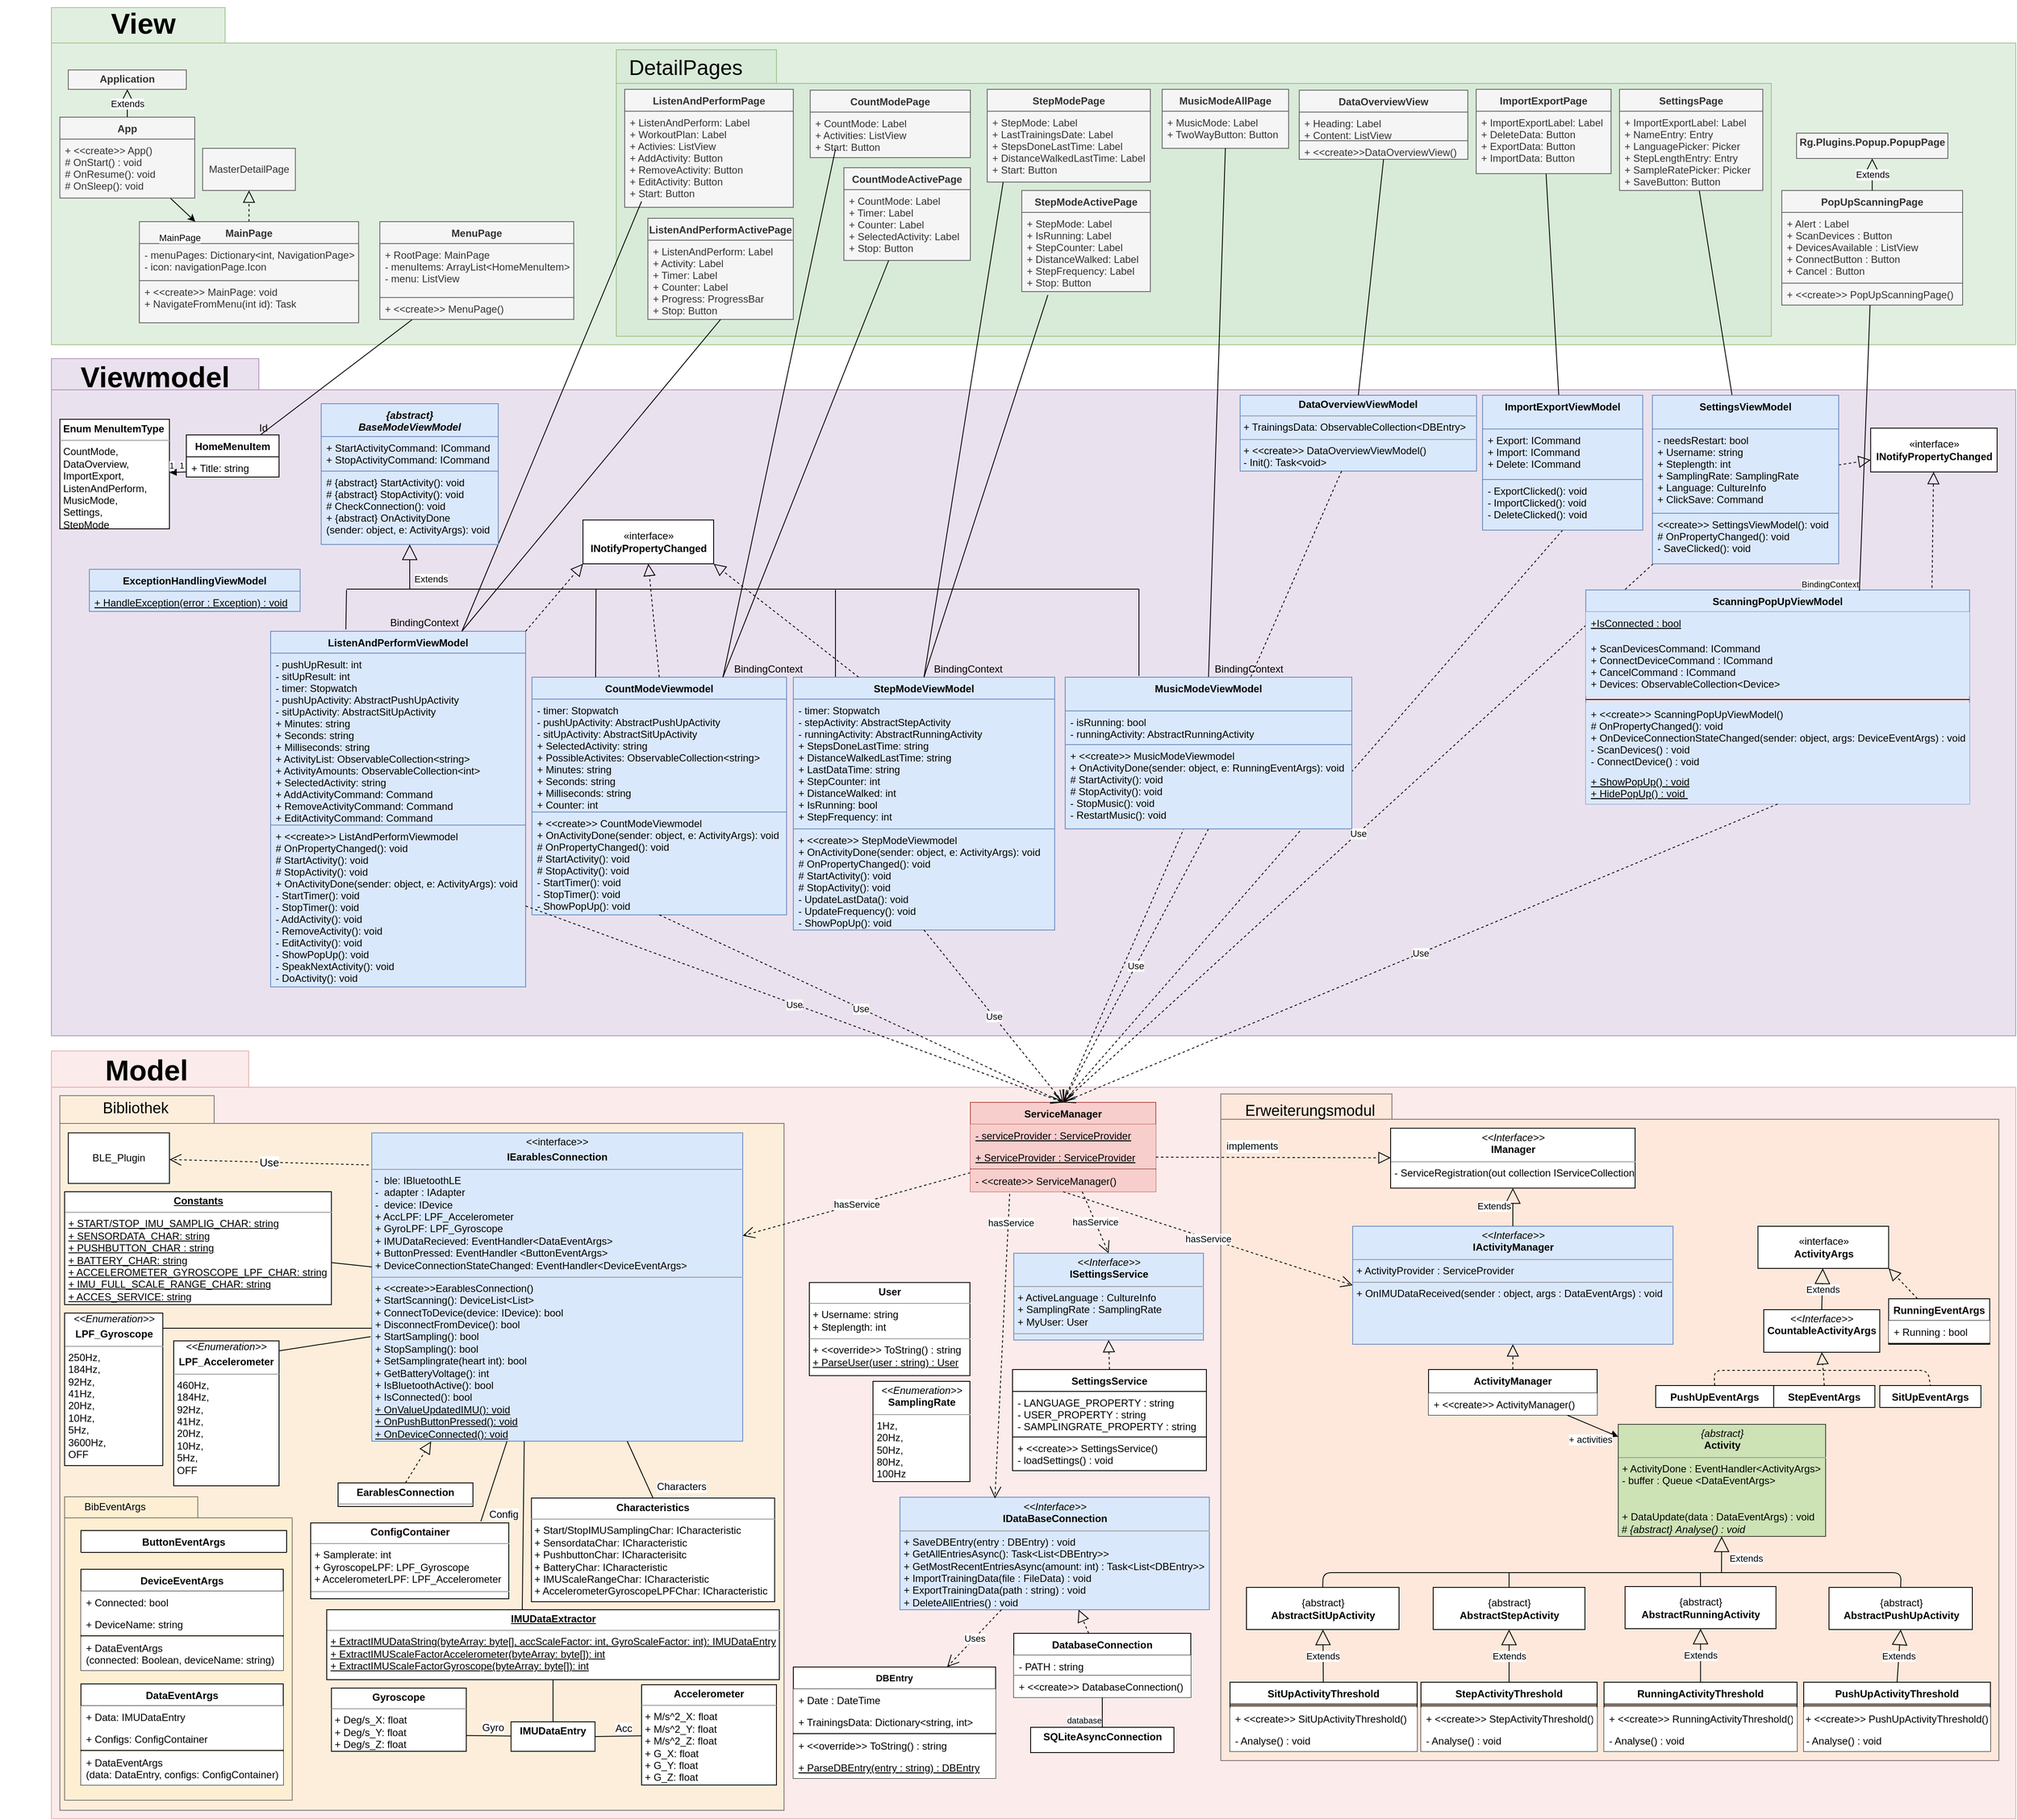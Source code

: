 <mxfile version="12.4.9" type="device"><diagram id="adMyBay1lu6xidjCouD3" name="Model"><mxGraphModel dx="2618" dy="2712" grid="1" gridSize="10" guides="1" tooltips="1" connect="1" arrows="1" fold="1" page="1" pageScale="1" pageWidth="850" pageHeight="1100" math="0" shadow="0"><root><mxCell id="0"/><mxCell id="1" parent="0"/><mxCell id="HiuTI6qtSVJJUj4NG8zk-1" value="" style="shape=folder;fontStyle=1;spacingTop=10;tabWidth=234;tabHeight=43;tabPosition=left;html=1;strokeWidth=1;fillColor=#f8cecc;strokeColor=#b85450;opacity=40;" parent="1" vertex="1"><mxGeometry x="-799" y="127" width="2330" height="911" as="geometry"/></mxCell><mxCell id="HiuTI6qtSVJJUj4NG8zk-2" value="" style="shape=folder;fontStyle=1;spacingTop=10;tabWidth=183;tabHeight=33;tabPosition=left;html=1;strokeColor=#000000;strokeWidth=1;fontSize=12;fillColor=#fff2cc;opacity=50;" parent="1" vertex="1"><mxGeometry x="-789" y="179.95" width="859" height="848.05" as="geometry"/></mxCell><mxCell id="HiuTI6qtSVJJUj4NG8zk-3" value="" style="shape=folder;fontStyle=1;spacingTop=10;tabWidth=158;tabHeight=25;tabPosition=left;html=1;strokeColor=#000000;strokeWidth=1;fontSize=12;fillColor=#fff2cc;opacity=50;" parent="1" vertex="1"><mxGeometry x="-783.38" y="656" width="270" height="360" as="geometry"/></mxCell><mxCell id="HiuTI6qtSVJJUj4NG8zk-4" value="" style="shape=folder;fontStyle=1;spacingTop=10;tabWidth=246;tabHeight=37;tabPosition=left;html=1;fillColor=#e1d5e7;strokeColor=#9673a6;opacity=70;" parent="1" vertex="1"><mxGeometry x="-799" y="-694.5" width="2330" height="803.5" as="geometry"/></mxCell><mxCell id="HiuTI6qtSVJJUj4NG8zk-5" value="" style="shape=folder;fontStyle=1;spacingTop=10;tabWidth=206;tabHeight=42;tabPosition=left;html=1;fillColor=#d5e8d4;strokeColor=#82b366;opacity=70;" parent="1" vertex="1"><mxGeometry x="-799" y="-1111" width="2330" height="400" as="geometry"/></mxCell><mxCell id="HiuTI6qtSVJJUj4NG8zk-6" value="" style="shape=folder;fontStyle=1;spacingTop=10;tabWidth=190;tabHeight=40;tabPosition=left;html=1;fillColor=#d5e8d4;strokeColor=#82b366;opacity=70;" parent="1" vertex="1"><mxGeometry x="-129" y="-1061" width="1370" height="340" as="geometry"/></mxCell><mxCell id="HiuTI6qtSVJJUj4NG8zk-7" value="hasService" style="endArrow=open;endSize=12;dashed=1;html=1;" parent="1" source="HiuTI6qtSVJJUj4NG8zk-55" target="HiuTI6qtSVJJUj4NG8zk-60" edge="1"><mxGeometry width="160" relative="1" as="geometry"><mxPoint x="41.23" y="663" as="sourcePoint"/><mxPoint x="-199" y="772" as="targetPoint"/></mxGeometry></mxCell><mxCell id="HiuTI6qtSVJJUj4NG8zk-8" value="" style="shape=folder;fontStyle=1;spacingTop=10;tabWidth=203;tabHeight=30;tabPosition=left;html=1;fillColor=#ffe6cc;strokeColor=#000000;opacity=50;" parent="1" vertex="1"><mxGeometry x="588.08" y="178" width="922.92" height="791" as="geometry"/></mxCell><mxCell id="HiuTI6qtSVJJUj4NG8zk-9" value="&lt;p style=&quot;margin: 0px ; margin-top: 4px ; text-align: center&quot;&gt;&lt;i&gt;{abstract}&lt;/i&gt;&lt;br&gt;&lt;b&gt;Activity&lt;/b&gt;&lt;/p&gt;&lt;hr size=&quot;1&quot;&gt;&lt;p style=&quot;margin: 0px ; margin-left: 4px&quot;&gt;&lt;span&gt;+ ActivityDone : EventHandler&amp;lt;ActivityArgs&amp;gt;&lt;/span&gt;&lt;br&gt;&lt;/p&gt;&lt;p style=&quot;margin: 0px ; margin-left: 4px&quot;&gt;&lt;span&gt;- buffer : Queue &amp;lt;DataEventArgs&amp;gt;&amp;nbsp;&lt;/span&gt;&lt;/p&gt;&lt;p style=&quot;margin: 0px ; margin-left: 4px&quot;&gt;&lt;span&gt;&lt;br&gt;&lt;/span&gt;&lt;/p&gt;&lt;p style=&quot;margin: 0px ; margin-left: 4px&quot;&gt;&lt;span&gt;&lt;br&gt;&lt;/span&gt;&lt;/p&gt;&lt;p style=&quot;margin: 0px ; margin-left: 4px&quot;&gt;+ DataUpdate(data : DataEventArgs) : void&lt;/p&gt;&lt;i&gt;&amp;nbsp;#&amp;nbsp;&lt;/i&gt;&lt;i&gt;{abstract}&amp;nbsp;&lt;/i&gt;&lt;i&gt;Analyse() : void&amp;nbsp;&lt;/i&gt;&lt;i&gt;&lt;br&gt;&lt;/i&gt;&lt;p style=&quot;margin: 0px ; margin-left: 4px&quot;&gt;&lt;br&gt;&lt;/p&gt;" style="verticalAlign=top;align=left;overflow=fill;fontSize=12;fontFamily=Helvetica;html=1;fillColor=#B9E0A5;strokeColor=#000000;opacity=70;" parent="1" vertex="1"><mxGeometry x="1059.5" y="570" width="246" height="133" as="geometry"/></mxCell><mxCell id="HiuTI6qtSVJJUj4NG8zk-10" value="RunningActivityThreshold" style="swimlane;fontStyle=1;align=center;verticalAlign=top;childLayout=stackLayout;horizontal=1;startSize=26;horizontalStack=0;resizeParent=1;resizeParentMax=0;resizeLast=0;collapsible=1;marginBottom=0;fillColor=#ffffff;" parent="1" vertex="1"><mxGeometry x="1042.63" y="876" width="229" height="82" as="geometry"/></mxCell><mxCell id="HiuTI6qtSVJJUj4NG8zk-11" value="" style="line;strokeWidth=1;fillColor=#ffffff;align=left;verticalAlign=middle;spacingTop=-1;spacingLeft=3;spacingRight=3;rotatable=0;labelPosition=right;points=[];portConstraint=eastwest;" parent="HiuTI6qtSVJJUj4NG8zk-10" vertex="1"><mxGeometry y="26" width="229" height="4" as="geometry"/></mxCell><mxCell id="HiuTI6qtSVJJUj4NG8zk-12" value="+ &lt;&lt;create&gt;&gt; RunningActivityThreshold()" style="text;strokeColor=none;fillColor=#ffffff;align=left;verticalAlign=top;spacingLeft=4;spacingRight=4;overflow=hidden;rotatable=0;points=[[0,0.5],[1,0.5]];portConstraint=eastwest;" parent="HiuTI6qtSVJJUj4NG8zk-10" vertex="1"><mxGeometry y="30" width="229" height="26" as="geometry"/></mxCell><mxCell id="HiuTI6qtSVJJUj4NG8zk-13" value="- Analyse() : void" style="text;strokeColor=none;fillColor=#ffffff;align=left;verticalAlign=top;spacingLeft=4;spacingRight=4;overflow=hidden;rotatable=0;points=[[0,0.5],[1,0.5]];portConstraint=eastwest;" parent="HiuTI6qtSVJJUj4NG8zk-10" vertex="1"><mxGeometry y="56" width="229" height="26" as="geometry"/></mxCell><mxCell id="HiuTI6qtSVJJUj4NG8zk-14" value="StepActivityThreshold" style="swimlane;fontStyle=1;align=center;verticalAlign=top;childLayout=stackLayout;horizontal=1;startSize=26;horizontalStack=0;resizeParent=1;resizeParentMax=0;resizeLast=0;collapsible=1;marginBottom=0;fillColor=#ffffff;" parent="1" vertex="1"><mxGeometry x="825.5" y="876" width="209" height="82" as="geometry"/></mxCell><mxCell id="HiuTI6qtSVJJUj4NG8zk-15" value="" style="line;strokeWidth=1;fillColor=#ffffff;align=left;verticalAlign=middle;spacingTop=-1;spacingLeft=3;spacingRight=3;rotatable=0;labelPosition=right;points=[];portConstraint=eastwest;" parent="HiuTI6qtSVJJUj4NG8zk-14" vertex="1"><mxGeometry y="26" width="209" height="4" as="geometry"/></mxCell><mxCell id="HiuTI6qtSVJJUj4NG8zk-16" value="+ &lt;&lt;create&gt;&gt; StepActivityThreshold()" style="text;strokeColor=none;fillColor=#ffffff;align=left;verticalAlign=top;spacingLeft=4;spacingRight=4;overflow=hidden;rotatable=0;points=[[0,0.5],[1,0.5]];portConstraint=eastwest;" parent="HiuTI6qtSVJJUj4NG8zk-14" vertex="1"><mxGeometry y="30" width="209" height="26" as="geometry"/></mxCell><mxCell id="HiuTI6qtSVJJUj4NG8zk-17" value="- Analyse() : void" style="text;strokeColor=none;fillColor=#ffffff;align=left;verticalAlign=top;spacingLeft=4;spacingRight=4;overflow=hidden;rotatable=0;points=[[0,0.5],[1,0.5]];portConstraint=eastwest;" parent="HiuTI6qtSVJJUj4NG8zk-14" vertex="1"><mxGeometry y="56" width="209" height="26" as="geometry"/></mxCell><mxCell id="HiuTI6qtSVJJUj4NG8zk-18" value="PushUpEventArgs" style="swimlane;fontStyle=1;align=center;verticalAlign=top;childLayout=stackLayout;horizontal=1;startSize=26;horizontalStack=0;resizeParent=1;resizeParentMax=0;resizeLast=0;collapsible=1;marginBottom=0;" parent="1" vertex="1" collapsed="1"><mxGeometry x="1103.92" y="524" width="140" height="26" as="geometry"><mxRectangle x="1993.92" y="-1644" width="118.5" height="30" as="alternateBounds"/></mxGeometry></mxCell><mxCell id="HiuTI6qtSVJJUj4NG8zk-19" value="" style="line;strokeWidth=1;fillColor=none;align=left;verticalAlign=middle;spacingTop=-1;spacingLeft=3;spacingRight=3;rotatable=0;labelPosition=right;points=[];portConstraint=eastwest;" parent="HiuTI6qtSVJJUj4NG8zk-18" vertex="1"><mxGeometry y="26" width="140" height="4" as="geometry"/></mxCell><mxCell id="HiuTI6qtSVJJUj4NG8zk-20" value="SitUpEventArgs" style="swimlane;fontStyle=1;align=center;verticalAlign=top;childLayout=stackLayout;horizontal=1;startSize=26;horizontalStack=0;resizeParent=1;resizeParentMax=0;resizeLast=0;collapsible=1;marginBottom=0;" parent="1" vertex="1" collapsed="1"><mxGeometry x="1369.72" y="524" width="120" height="26" as="geometry"><mxRectangle x="2250.26" y="-1644" width="113.66" height="30" as="alternateBounds"/></mxGeometry></mxCell><mxCell id="HiuTI6qtSVJJUj4NG8zk-21" value="" style="line;strokeWidth=1;fillColor=none;align=left;verticalAlign=middle;spacingTop=-1;spacingLeft=3;spacingRight=3;rotatable=0;labelPosition=right;points=[];portConstraint=eastwest;" parent="HiuTI6qtSVJJUj4NG8zk-20" vertex="1"><mxGeometry y="26" width="120" height="4" as="geometry"/></mxCell><mxCell id="HiuTI6qtSVJJUj4NG8zk-22" value="RunningEventArgs" style="swimlane;fontStyle=1;align=center;verticalAlign=top;childLayout=stackLayout;horizontal=1;startSize=26;horizontalStack=0;resizeParent=1;resizeParentMax=0;resizeLast=0;collapsible=1;marginBottom=0;" parent="1" vertex="1"><mxGeometry x="1380.24" y="421" width="119.89" height="54" as="geometry"/></mxCell><mxCell id="HiuTI6qtSVJJUj4NG8zk-23" value="+ Running : bool" style="text;strokeColor=none;fillColor=#ffffff;align=left;verticalAlign=top;spacingLeft=4;spacingRight=4;overflow=hidden;rotatable=0;points=[[0,0.5],[1,0.5]];portConstraint=eastwest;" parent="HiuTI6qtSVJJUj4NG8zk-22" vertex="1"><mxGeometry y="26" width="119.89" height="26" as="geometry"/></mxCell><mxCell id="HiuTI6qtSVJJUj4NG8zk-24" value="" style="line;strokeWidth=1;fillColor=none;align=left;verticalAlign=middle;spacingTop=-1;spacingLeft=3;spacingRight=3;rotatable=0;labelPosition=right;points=[];portConstraint=eastwest;" parent="HiuTI6qtSVJJUj4NG8zk-22" vertex="1"><mxGeometry y="52" width="119.89" height="2" as="geometry"/></mxCell><mxCell id="HiuTI6qtSVJJUj4NG8zk-25" value="«interface»&lt;br&gt;&lt;b&gt;ActivityArgs&lt;br&gt;&lt;/b&gt;" style="html=1;" parent="1" vertex="1"><mxGeometry x="1225.24" y="335" width="155" height="50" as="geometry"/></mxCell><mxCell id="HiuTI6qtSVJJUj4NG8zk-26" value="StepEventArgs" style="swimlane;fontStyle=1;align=center;verticalAlign=top;childLayout=stackLayout;horizontal=1;startSize=26;horizontalStack=0;resizeParent=1;resizeParentMax=0;resizeLast=0;collapsible=1;marginBottom=0;" parent="1" vertex="1" collapsed="1"><mxGeometry x="1243.92" y="524" width="120" height="26" as="geometry"><mxRectangle x="2123.92" y="-1644" width="112.42" height="30" as="alternateBounds"/></mxGeometry></mxCell><mxCell id="HiuTI6qtSVJJUj4NG8zk-27" value="" style="line;strokeWidth=1;fillColor=none;align=left;verticalAlign=middle;spacingTop=-1;spacingLeft=3;spacingRight=3;rotatable=0;labelPosition=right;points=[];portConstraint=eastwest;" parent="HiuTI6qtSVJJUj4NG8zk-26" vertex="1"><mxGeometry y="26" width="120" height="4" as="geometry"/></mxCell><mxCell id="HiuTI6qtSVJJUj4NG8zk-28" value="&lt;p style=&quot;margin: 0px ; margin-top: 4px ; text-align: center&quot;&gt;&lt;i&gt;&amp;lt;&amp;lt;Interface&amp;gt;&amp;gt;&lt;/i&gt;&lt;br&gt;&lt;b&gt;CountableActivityArgs&lt;/b&gt;&lt;/p&gt;&lt;p style=&quot;margin: 0px ; margin-left: 4px&quot;&gt;&lt;br&gt;&lt;/p&gt;" style="verticalAlign=top;align=left;overflow=fill;fontSize=12;fontFamily=Helvetica;html=1;" parent="1" vertex="1"><mxGeometry x="1232.11" y="434" width="137.61" height="50.5" as="geometry"/></mxCell><mxCell id="HiuTI6qtSVJJUj4NG8zk-29" value="Extends" style="endArrow=block;endSize=16;endFill=0;html=1;exitX=0.5;exitY=0;exitDx=0;exitDy=0;" parent="1" source="HiuTI6qtSVJJUj4NG8zk-28" target="HiuTI6qtSVJJUj4NG8zk-25" edge="1"><mxGeometry width="160" relative="1" as="geometry"><mxPoint x="1263.53" y="239.5" as="sourcePoint"/><mxPoint x="1423.53" y="239.5" as="targetPoint"/></mxGeometry></mxCell><mxCell id="HiuTI6qtSVJJUj4NG8zk-30" value="" style="endArrow=block;dashed=1;endFill=0;endSize=12;html=1;entryX=0.5;entryY=1;entryDx=0;entryDy=0;exitX=0.5;exitY=0;exitDx=0;exitDy=0;" parent="1" source="HiuTI6qtSVJJUj4NG8zk-26" target="HiuTI6qtSVJJUj4NG8zk-28" edge="1"><mxGeometry width="160" relative="1" as="geometry"><mxPoint x="1215.03" y="429.5" as="sourcePoint"/><mxPoint x="1633.53" y="389.5" as="targetPoint"/></mxGeometry></mxCell><mxCell id="HiuTI6qtSVJJUj4NG8zk-31" value="" style="endArrow=block;dashed=1;endFill=0;endSize=12;html=1;entryX=1;entryY=1;entryDx=0;entryDy=0;" parent="1" source="HiuTI6qtSVJJUj4NG8zk-22" target="HiuTI6qtSVJJUj4NG8zk-25" edge="1"><mxGeometry width="160" relative="1" as="geometry"><mxPoint x="1378.53" y="186" as="sourcePoint"/><mxPoint x="1680.03" y="188.5" as="targetPoint"/></mxGeometry></mxCell><mxCell id="HiuTI6qtSVJJUj4NG8zk-32" value="+ activities" style="endArrow=block;endFill=1;html=1;align=left;verticalAlign=top;" parent="1" source="HiuTI6qtSVJJUj4NG8zk-78" target="HiuTI6qtSVJJUj4NG8zk-9" edge="1"><mxGeometry x="-0.812" y="-15" relative="1" as="geometry"><mxPoint x="1901" y="1509.5" as="sourcePoint"/><mxPoint x="2131" y="1679.5" as="targetPoint"/><mxPoint x="1" as="offset"/></mxGeometry></mxCell><mxCell id="HiuTI6qtSVJJUj4NG8zk-33" value="{abstract}&lt;br&gt;&lt;b&gt;AbstractSitUpActivity&lt;/b&gt;" style="html=1;" parent="1" vertex="1"><mxGeometry x="618.5" y="763.5" width="181" height="50" as="geometry"/></mxCell><mxCell id="HiuTI6qtSVJJUj4NG8zk-34" value="{abstract}&lt;br&gt;&lt;b&gt;AbstractPushUpActivity&lt;/b&gt;" style="html=1;" parent="1" vertex="1"><mxGeometry x="1309.5" y="763.5" width="170" height="50" as="geometry"/></mxCell><mxCell id="HiuTI6qtSVJJUj4NG8zk-35" value="{abstract}&lt;br&gt;&lt;b&gt;AbstractRunningActivity&lt;/b&gt;" style="html=1;" parent="1" vertex="1"><mxGeometry x="1067.63" y="762.5" width="179" height="50" as="geometry"/></mxCell><mxCell id="HiuTI6qtSVJJUj4NG8zk-36" value="Extends" style="endArrow=block;endSize=16;endFill=0;html=1;" parent="1" source="HiuTI6qtSVJJUj4NG8zk-116" target="HiuTI6qtSVJJUj4NG8zk-33" edge="1"><mxGeometry width="160" relative="1" as="geometry"><mxPoint x="710" y="751.5" as="sourcePoint"/><mxPoint x="848" y="825.5" as="targetPoint"/></mxGeometry></mxCell><mxCell id="HiuTI6qtSVJJUj4NG8zk-37" value="Extends" style="endArrow=block;endSize=16;endFill=0;html=1;exitX=0.5;exitY=0;exitDx=0;exitDy=0;entryX=0.5;entryY=1;entryDx=0;entryDy=0;" parent="1" source="HiuTI6qtSVJJUj4NG8zk-14" target="HiuTI6qtSVJJUj4NG8zk-267" edge="1"><mxGeometry width="160" relative="1" as="geometry"><mxPoint x="1024" y="902" as="sourcePoint"/><mxPoint x="1232" y="836.5" as="targetPoint"/></mxGeometry></mxCell><mxCell id="HiuTI6qtSVJJUj4NG8zk-38" value="Extends" style="endArrow=block;endSize=16;endFill=0;html=1;exitX=0.5;exitY=0;exitDx=0;exitDy=0;entryX=0.5;entryY=1;entryDx=0;entryDy=0;" parent="1" source="HiuTI6qtSVJJUj4NG8zk-10" target="HiuTI6qtSVJJUj4NG8zk-35" edge="1"><mxGeometry width="160" relative="1" as="geometry"><mxPoint x="1048" y="1020" as="sourcePoint"/><mxPoint x="1151" y="803" as="targetPoint"/></mxGeometry></mxCell><mxCell id="HiuTI6qtSVJJUj4NG8zk-39" value="Extends" style="endArrow=block;endSize=16;endFill=0;html=1;entryX=0.5;entryY=1;entryDx=0;entryDy=0;exitX=0.5;exitY=0;exitDx=0;exitDy=0;" parent="1" source="HiuTI6qtSVJJUj4NG8zk-112" target="HiuTI6qtSVJJUj4NG8zk-34" edge="1"><mxGeometry width="160" relative="1" as="geometry"><mxPoint x="1429.5" y="1035" as="sourcePoint"/><mxPoint x="1151" y="803" as="targetPoint"/></mxGeometry></mxCell><mxCell id="HiuTI6qtSVJJUj4NG8zk-40" value="Extends" style="endArrow=block;endSize=16;endFill=0;html=1;" parent="1" target="HiuTI6qtSVJJUj4NG8zk-9" edge="1"><mxGeometry x="-0.203" y="-29" width="160" relative="1" as="geometry"><mxPoint x="1182" y="746" as="sourcePoint"/><mxPoint x="1182.5" y="724" as="targetPoint"/><mxPoint as="offset"/></mxGeometry></mxCell><mxCell id="HiuTI6qtSVJJUj4NG8zk-41" value="&lt;p style=&quot;margin: 0px ; margin-top: 4px ; text-align: center&quot;&gt;&lt;i&gt;&amp;lt;&amp;lt;Interface&amp;gt;&amp;gt;&lt;/i&gt;&lt;br&gt;&lt;b&gt;IDataBaseConnection&lt;/b&gt;&lt;/p&gt;&lt;hr size=&quot;1&quot;&gt;&lt;p style=&quot;margin: 0px ; margin-left: 4px&quot;&gt;&lt;span&gt;+ SaveDBEntry(entry : DBEntry) : void&lt;/span&gt;&lt;br&gt;&lt;/p&gt;&lt;p style=&quot;margin: 0px ; margin-left: 4px&quot;&gt;+ GetAllEntriesAsync(): Task&amp;lt;List&amp;lt;DBEntry&amp;gt;&amp;gt;&lt;/p&gt;&lt;p style=&quot;margin: 0px ; margin-left: 4px&quot;&gt;+ GetMostRecentEntriesAsync(amount: int) : Task&amp;lt;List&amp;lt;DBEntry&amp;gt;&amp;gt;&lt;/p&gt;&lt;p style=&quot;margin: 0px ; margin-left: 4px&quot;&gt;+ ImportTrainingData(file : FileData) : void&lt;/p&gt;&lt;p style=&quot;margin: 0px ; margin-left: 4px&quot;&gt;+ ExportTrainingData(path : string) : void&lt;/p&gt;&lt;p style=&quot;margin: 0px ; margin-left: 4px&quot;&gt;+ DeleteAllEntries() : void&lt;/p&gt;&lt;p style=&quot;margin: 0px ; margin-left: 4px&quot;&gt;&lt;span style=&quot;color: rgba(0 , 0 , 0 , 0) ; font-family: monospace ; font-size: 0px&quot;&gt;3CmxGraphModel%3E%3Croot%3E%3CmxCell%20id%3D%220%22%2F%3E%3CmxCell%20id%3D%221%22%20parent%3D%220%22%2F%3E%3CmxCell%20id%3D%222%22%20value%3D%22%2B%20getEntriesAsync()%3A%20Task%26lt%3BList%26lt%3BDBEntry%26gt%3B%26gt%3B%22%20style%3D%22text%3BstrokeColor%3Dnone%3BfillColor%3Dnone%3Balign%3Dleft%3BverticalAlign%3Dtop%3BspacingLeft%3D4%3BspacingRight%3D4%3Boverflow%3Dhidden%3Brotatable%3D0%3Bpoints%3D%5B%5B0%2C0.5%5D%2C%5B1%2C0.5%5D%5D%3BportConstraint%3Deastwest%3B%22%20vertex%3D%221%22%20parent%3D%221%22%3E%3CmxGeometry%20x%3D%221080%22%20y%3D%22493%22%20width%3D%22250%22%20height%3D%2226%22%20as%3D%22geometry%22%2F%3E%3C%2FmxCell%3E%3C%2Froot%3E%3C%2FmxGraphModel%3E&lt;/span&gt;&lt;/p&gt;&lt;span style=&quot;color: rgba(0 , 0 , 0 , 0) ; font-family: monospace ; font-size: 0px&quot;&gt;%3CmxGraphModel%3E%3Croot%3E%3CmxCell%20id%3D%220%22%2F%3E%3CmxCell%20id%3D%221%22%20parent%3D%220%22%2F%3E%3CmxCell%20id%3D%222%22%20value%3D%22%2B%20getEntriesAsync()%3A%20Task%26lt%3BList%26lt%3BDBEntry%26gt%3B%26gt%3B%22%20style%3D%22text%3BstrokeColor%3Dnone%3BfillColor%3Dnone%3Balign%3Dleft%3BverticalAlign%3Dtop%3BspacingLeft%3D4%3BspacingRight%3D4%3Boverflow%3Dhidden%3Brotatable%3D0%3Bpoints%3D%5B%5B0%2C0.5%5D%2C%5B1%2C0.5%5D%5D%3BportConstraint%3Deastwest%3B%22%20vertex%3D%221%22%20parent%3D%221%22%3E%3CmxGeometry%20x%3D%221080%22%20y%3D%22493%22%20width%3D%22250%22%20height%3D%2226%22%20as%3D%22geometry%22%2F%3E%3C%2FmxCell%3E%3C%2Froot%3E%3C%2FmxGraphModel%3E&lt;/span&gt;&lt;span style=&quot;color: rgba(0 , 0 , 0 , 0) ; font-family: monospace ; font-size: 0px&quot;&gt;%3CmxGraphModel%3E%3Croot%3E%3CmxCell%20id%3D%220%22%2F%3E%3CmxCell%20id%3D%221%22%20parent%3D%220%22%2F%3E%3CmxCell%20id%3D%222%22%20value%3D%22%2B%20getEntriesAsync()%3A%20Task%26lt%3BList%26lt%3BDBEntry%26gt%3B%26gt%3B%22%20style%3D%22text%3BstrokeColor%3Dnone%3BfillColor%3Dnone%3Balign%3Dleft%3BverticalAlign%3Dtop%3BspacingLeft%3D4%3BspacingRight%3D4%3Boverflow%3Dhidden%3Brotatable%3D0%3Bpoints%3D%5B%5B0%2C0.5%5D%2C%5B1%2C0.5%5D%5D%3BportConstraint%3Deastwest%3B%22%20vertex%3D%221%22%20parent%3D%221%22%3E%3CmxGeometry%20x%3D%221080%22%20y%3D%22493%22%20width%3D%22250%22%20height%3D%2226%22%20as%3D%22geometry%22%2F%3E%3C%2FmxCell%3E%3C%2Froot%3E%3C%2FmxGraphModel%3E&lt;/span&gt;" style="verticalAlign=top;align=left;overflow=fill;fontSize=12;fontFamily=Helvetica;html=1;fillColor=#dae8fc;strokeColor=#6c8ebf;" parent="1" vertex="1"><mxGeometry x="207.5" y="656.5" width="367" height="133.5" as="geometry"/></mxCell><mxCell id="HiuTI6qtSVJJUj4NG8zk-42" value="&lt;p style=&quot;margin: 0px ; margin-top: 4px ; text-align: center&quot;&gt;&lt;b&gt;SQLiteAsyncConnection&lt;/b&gt;&lt;/p&gt;" style="verticalAlign=top;align=left;overflow=fill;fontSize=12;fontFamily=Helvetica;html=1;" parent="1" vertex="1"><mxGeometry x="362.5" y="929.5" width="170" height="30" as="geometry"/></mxCell><mxCell id="HiuTI6qtSVJJUj4NG8zk-43" value="" style="endArrow=block;dashed=1;endFill=0;endSize=12;html=1;" parent="1" source="HiuTI6qtSVJJUj4NG8zk-44" target="HiuTI6qtSVJJUj4NG8zk-41" edge="1"><mxGeometry width="160" relative="1" as="geometry"><mxPoint x="777" y="803.5" as="sourcePoint"/><mxPoint x="817" y="828.5" as="targetPoint"/></mxGeometry></mxCell><mxCell id="HiuTI6qtSVJJUj4NG8zk-44" value="DatabaseConnection" style="swimlane;fontStyle=1;align=center;verticalAlign=top;childLayout=stackLayout;horizontal=1;startSize=26;horizontalStack=0;resizeParent=1;resizeParentMax=0;resizeLast=0;collapsible=1;marginBottom=0;" parent="1" vertex="1"><mxGeometry x="342.5" y="818" width="210" height="76" as="geometry"/></mxCell><mxCell id="HiuTI6qtSVJJUj4NG8zk-45" value="- PATH : string" style="text;strokeColor=none;fillColor=#ffffff;align=left;verticalAlign=top;spacingLeft=4;spacingRight=4;overflow=hidden;rotatable=0;points=[[0,0.5],[1,0.5]];portConstraint=eastwest;" parent="HiuTI6qtSVJJUj4NG8zk-44" vertex="1"><mxGeometry y="26" width="210" height="24" as="geometry"/></mxCell><mxCell id="HiuTI6qtSVJJUj4NG8zk-46" value="" style="endArrow=none;html=1;fontColor=#000000;entryX=1.001;entryY=-0.001;entryDx=0;entryDy=0;entryPerimeter=0;" parent="HiuTI6qtSVJJUj4NG8zk-44" target="HiuTI6qtSVJJUj4NG8zk-47" edge="1"><mxGeometry width="50" height="50" relative="1" as="geometry"><mxPoint x="0.5" y="50" as="sourcePoint"/><mxPoint x="68.5" y="38" as="targetPoint"/></mxGeometry></mxCell><mxCell id="HiuTI6qtSVJJUj4NG8zk-47" value="+ &lt;&lt;create&gt;&gt; DatabaseConnection() " style="text;strokeColor=none;fillColor=#ffffff;align=left;verticalAlign=top;spacingLeft=4;spacingRight=4;overflow=hidden;rotatable=0;points=[[0,0.5],[1,0.5]];portConstraint=eastwest;" parent="HiuTI6qtSVJJUj4NG8zk-44" vertex="1"><mxGeometry y="50" width="210" height="26" as="geometry"/></mxCell><mxCell id="HiuTI6qtSVJJUj4NG8zk-48" value="" style="line;strokeWidth=1;fillColor=none;align=left;verticalAlign=middle;spacingTop=-1;spacingLeft=3;spacingRight=3;rotatable=0;labelPosition=right;points=[];portConstraint=eastwest;" parent="HiuTI6qtSVJJUj4NG8zk-44" vertex="1"><mxGeometry y="76" width="210" as="geometry"/></mxCell><mxCell id="HiuTI6qtSVJJUj4NG8zk-49" value="DBEntry" style="swimlane;fontStyle=1;align=center;verticalAlign=top;childLayout=stackLayout;horizontal=1;startSize=26;horizontalStack=0;resizeParent=1;resizeParentMax=0;resizeLast=0;collapsible=1;marginBottom=0;fontSize=11;" parent="1" vertex="1"><mxGeometry x="81" y="858" width="240" height="132" as="geometry"/></mxCell><mxCell id="HiuTI6qtSVJJUj4NG8zk-50" value="+ Date : DateTime" style="text;align=left;verticalAlign=top;spacingLeft=4;spacingRight=4;overflow=hidden;rotatable=0;points=[[0,0.5],[1,0.5]];portConstraint=eastwest;fillColor=#FFFFFF;strokeColor=none;fontColor=#000000;" parent="HiuTI6qtSVJJUj4NG8zk-49" vertex="1"><mxGeometry y="26" width="240" height="26" as="geometry"/></mxCell><mxCell id="HiuTI6qtSVJJUj4NG8zk-51" value="+ TrainingsData: Dictionary&lt;string, int&gt;" style="text;strokeColor=none;fillColor=#FFFFFF;align=left;verticalAlign=top;spacingLeft=4;spacingRight=4;overflow=hidden;rotatable=0;points=[[0,0.5],[1,0.5]];portConstraint=eastwest;fontColor=#000000;" parent="HiuTI6qtSVJJUj4NG8zk-49" vertex="1"><mxGeometry y="52" width="240" height="26" as="geometry"/></mxCell><mxCell id="HiuTI6qtSVJJUj4NG8zk-52" value="" style="line;strokeWidth=1;fillColor=none;align=left;verticalAlign=middle;spacingTop=-1;spacingLeft=3;spacingRight=3;rotatable=0;labelPosition=right;points=[];portConstraint=eastwest;" parent="HiuTI6qtSVJJUj4NG8zk-49" vertex="1"><mxGeometry y="78" width="240" height="2" as="geometry"/></mxCell><mxCell id="HiuTI6qtSVJJUj4NG8zk-53" value="+ &lt;&lt;override&gt;&gt; ToString() : string" style="text;align=left;verticalAlign=top;spacingLeft=4;spacingRight=4;overflow=hidden;rotatable=0;points=[[0,0.5],[1,0.5]];portConstraint=eastwest;fillColor=#ffffff;fontColor=#000000;" parent="HiuTI6qtSVJJUj4NG8zk-49" vertex="1"><mxGeometry y="80" width="240" height="26" as="geometry"/></mxCell><mxCell id="HiuTI6qtSVJJUj4NG8zk-54" value="+ ParseDBEntry(entry : string) : DBEntry" style="text;strokeColor=none;fillColor=#ffffff;align=left;verticalAlign=top;spacingLeft=4;spacingRight=4;overflow=hidden;rotatable=0;points=[[0,0.5],[1,0.5]];portConstraint=eastwest;fontStyle=4" parent="HiuTI6qtSVJJUj4NG8zk-49" vertex="1"><mxGeometry y="106" width="240" height="26" as="geometry"/></mxCell><mxCell id="HiuTI6qtSVJJUj4NG8zk-55" value="ServiceManager" style="swimlane;fontStyle=1;align=center;verticalAlign=top;childLayout=stackLayout;horizontal=1;startSize=26;horizontalStack=0;resizeParent=1;resizeParentMax=0;resizeLast=0;collapsible=1;marginBottom=0;strokeWidth=1;fontSize=12;fillColor=#f8cecc;strokeColor=#b85450;" parent="1" vertex="1"><mxGeometry x="291" y="188" width="220" height="106" as="geometry"><mxRectangle x="-687" y="350" width="120" height="26" as="alternateBounds"/></mxGeometry></mxCell><mxCell id="HiuTI6qtSVJJUj4NG8zk-56" value="- serviceProvider : ServiceProvider" style="text;strokeColor=none;fillColor=#f8cecc;align=left;verticalAlign=top;spacingLeft=4;spacingRight=4;overflow=hidden;rotatable=0;points=[[0,0.5],[1,0.5]];portConstraint=eastwest;fontStyle=4" parent="HiuTI6qtSVJJUj4NG8zk-55" vertex="1"><mxGeometry y="26" width="220" height="26" as="geometry"/></mxCell><mxCell id="HiuTI6qtSVJJUj4NG8zk-57" value="+ ServiceProvider : ServiceProvider" style="text;strokeColor=none;fillColor=#f8cecc;align=left;verticalAlign=top;spacingLeft=4;spacingRight=4;overflow=hidden;rotatable=0;points=[[0,0.5],[1,0.5]];portConstraint=eastwest;fontStyle=4" parent="HiuTI6qtSVJJUj4NG8zk-55" vertex="1"><mxGeometry y="52" width="220" height="26" as="geometry"/></mxCell><mxCell id="HiuTI6qtSVJJUj4NG8zk-58" value="" style="line;strokeWidth=1;align=left;verticalAlign=middle;spacingTop=-1;spacingLeft=3;spacingRight=3;rotatable=0;labelPosition=right;points=[];portConstraint=eastwest;fillColor=#f8cecc;strokeColor=#b85450;" parent="HiuTI6qtSVJJUj4NG8zk-55" vertex="1"><mxGeometry y="78" width="220" height="2" as="geometry"/></mxCell><mxCell id="HiuTI6qtSVJJUj4NG8zk-59" value="- &lt;&lt;create&gt;&gt; ServiceManager()" style="text;strokeColor=none;fillColor=#f8cecc;align=left;verticalAlign=top;spacingLeft=4;spacingRight=4;overflow=hidden;rotatable=0;points=[[0,0.5],[1,0.5]];portConstraint=eastwest;" parent="HiuTI6qtSVJJUj4NG8zk-55" vertex="1"><mxGeometry y="80" width="220" height="26" as="geometry"/></mxCell><mxCell id="HiuTI6qtSVJJUj4NG8zk-60" value="&lt;p style=&quot;margin: 0px ; margin-top: 4px ; text-align: center&quot;&gt;&amp;lt;&amp;lt;interface&amp;gt;&amp;gt;&lt;b&gt;&lt;br&gt;&lt;/b&gt;&lt;/p&gt;&lt;p style=&quot;margin: 0px ; margin-top: 4px ; text-align: center&quot;&gt;&lt;b&gt;IEarablesConnection&lt;/b&gt;&lt;/p&gt;&lt;hr size=&quot;1&quot;&gt;&lt;p style=&quot;margin: 0px 0px 0px 4px&quot;&gt;-&amp;nbsp; ble: IBluetoothLE&lt;/p&gt;&lt;p style=&quot;margin: 0px 0px 0px 4px&quot;&gt;-&amp;nbsp; adapter : IAdapter&lt;/p&gt;&lt;p style=&quot;margin: 0px ; margin-left: 4px&quot;&gt;&lt;span&gt;-&amp;nbsp; device: IDevice&lt;/span&gt;&lt;/p&gt;&lt;p style=&quot;margin: 0px ; margin-left: 4px&quot;&gt;&lt;span&gt;+ AccLPF: LPF_Accelerometer&lt;/span&gt;&lt;/p&gt;&lt;p style=&quot;margin: 0px ; margin-left: 4px&quot;&gt;&lt;span&gt;+ GyroLPF: LPF_Gyroscope&lt;/span&gt;&lt;/p&gt;&lt;p style=&quot;margin: 0px ; margin-left: 4px&quot;&gt;&lt;span&gt;+ IMUDataRecieved: EventHandler&amp;lt;DataEventArgs&amp;gt;&lt;/span&gt;&lt;br&gt;&lt;/p&gt;&lt;p style=&quot;margin: 0px 0px 0px 4px&quot;&gt;+ ButtonPressed: EventHandler &amp;lt;ButtonEventArgs&amp;gt;&lt;/p&gt;&lt;p style=&quot;margin: 0px 0px 0px 4px&quot;&gt;+ DeviceConnectionStateChanged: EventHandler&amp;lt;DeviceEventArgs&amp;gt;&lt;/p&gt;&lt;hr size=&quot;1&quot;&gt;&lt;p style=&quot;margin: 0px 0px 0px 4px&quot;&gt;+ &amp;lt;&amp;lt;create&amp;gt;&amp;gt;EarablesConnection()&lt;/p&gt;&lt;p style=&quot;margin: 0px 0px 0px 4px&quot;&gt;+ StartScanning(): DeviceList&amp;lt;List&amp;gt;&lt;/p&gt;&lt;p style=&quot;margin: 0px 0px 0px 4px&quot;&gt;+ ConnectToDevice(device: IDevice): bool&lt;/p&gt;&lt;p style=&quot;margin: 0px 0px 0px 4px&quot;&gt;+ DisconnectFromDevice(): bool&lt;/p&gt;&lt;p style=&quot;margin: 0px ; margin-left: 4px&quot;&gt;+ StartSampling(): bool&lt;/p&gt;&lt;p style=&quot;margin: 0px ; margin-left: 4px&quot;&gt;+ StopSampling(): bool&lt;/p&gt;&lt;p style=&quot;margin: 0px ; margin-left: 4px&quot;&gt;+ SetSamplingrate(heart int): bool&lt;/p&gt;&lt;p style=&quot;margin: 0px ; margin-left: 4px&quot;&gt;+ GetBatteryVoltage(): int&lt;/p&gt;&lt;p style=&quot;margin: 0px ; margin-left: 4px&quot;&gt;+ IsBluetoothActive(): bool&lt;/p&gt;&lt;p style=&quot;margin: 0px 0px 0px 4px&quot;&gt;+ IsConnected(): bool&lt;/p&gt;&lt;p style=&quot;margin: 0px ; margin-left: 4px&quot;&gt;&lt;u&gt;+ OnValueUpdatedIMU(): void&lt;/u&gt;&lt;/p&gt;&lt;p style=&quot;margin: 0px ; margin-left: 4px&quot;&gt;&lt;u&gt;+ OnPushButtonPressed(): void&lt;/u&gt;&lt;/p&gt;&lt;p style=&quot;margin: 0px ; margin-left: 4px&quot;&gt;&lt;u&gt;+ OnDeviceConnected(): void&lt;/u&gt;&lt;/p&gt;&lt;p style=&quot;margin: 0px ; margin-left: 4px&quot;&gt;&lt;br&gt;&lt;/p&gt;&lt;p style=&quot;margin: 0px ; margin-left: 4px&quot;&gt;&amp;nbsp;&lt;/p&gt;" style="verticalAlign=top;align=left;overflow=fill;fontSize=12;fontFamily=Helvetica;html=1;rounded=0;shadow=0;comic=0;labelBackgroundColor=none;strokeWidth=1;fillColor=#dae8fc;strokeColor=#6c8ebf;" parent="1" vertex="1"><mxGeometry x="-419" y="224.2" width="440" height="365.8" as="geometry"/></mxCell><mxCell id="HiuTI6qtSVJJUj4NG8zk-61" value="&lt;p style=&quot;margin: 0px ; margin-top: 4px ; text-align: center&quot;&gt;&lt;u&gt;&lt;b&gt;Constants&lt;/b&gt;&lt;br&gt;&lt;/u&gt;&lt;/p&gt;&lt;hr size=&quot;1&quot;&gt;&lt;p style=&quot;margin: 0px ; margin-left: 4px&quot;&gt;&lt;u&gt;+ START/STOP_IMU_SAMPLIG_CHAR: string&lt;/u&gt;&lt;/p&gt;&lt;p style=&quot;margin: 0px ; margin-left: 4px&quot;&gt;&lt;u&gt;+ SENSORDATA_CHAR: string&lt;/u&gt;&lt;/p&gt;&lt;p style=&quot;margin: 0px ; margin-left: 4px&quot;&gt;&lt;u&gt;+ PUSHBUTTON_CHAR : string&lt;/u&gt;&lt;/p&gt;&lt;p style=&quot;margin: 0px ; margin-left: 4px&quot;&gt;&lt;u&gt;+ BATTERY_CHAR: string&lt;br&gt;&lt;/u&gt;&lt;/p&gt;&lt;p style=&quot;margin: 0px ; margin-left: 4px&quot;&gt;&lt;u&gt;+ ACCELEROMETER_GYROSCOPE_LPF_CHAR: string&lt;/u&gt;&lt;/p&gt;&lt;p style=&quot;margin: 0px ; margin-left: 4px&quot;&gt;&lt;u&gt;+ IMU_FULL_SCALE_RANGE_CHAR: string&lt;/u&gt;&lt;u&gt;&lt;br&gt;&lt;/u&gt;&lt;/p&gt;&lt;p style=&quot;margin: 0px ; margin-left: 4px&quot;&gt;&lt;u&gt;+ ACCES_SERVICE: string&lt;/u&gt;&lt;/p&gt;&lt;p style=&quot;margin: 0px ; margin-left: 4px&quot;&gt;&lt;u&gt;&lt;br&gt;&lt;/u&gt;&lt;/p&gt;&lt;hr size=&quot;1&quot;&gt;&lt;p style=&quot;margin: 0px ; margin-left: 4px&quot;&gt;&lt;br&gt;&lt;/p&gt;" style="verticalAlign=top;align=left;overflow=fill;fontSize=12;fontFamily=Helvetica;html=1;rounded=0;shadow=0;comic=0;labelBackgroundColor=none;strokeWidth=1" parent="1" vertex="1"><mxGeometry x="-783.38" y="294" width="316.5" height="134" as="geometry"/></mxCell><mxCell id="HiuTI6qtSVJJUj4NG8zk-62" value="&lt;p style=&quot;margin: 0px ; margin-top: 4px ; text-align: center&quot;&gt;&lt;b&gt;IMUDataEntry&lt;/b&gt;&lt;/p&gt;" style="verticalAlign=top;align=left;overflow=fill;fontSize=12;fontFamily=Helvetica;html=1;rounded=0;shadow=0;comic=0;labelBackgroundColor=none;strokeWidth=1" parent="1" vertex="1"><mxGeometry x="-253.79" y="923" width="99.57" height="35" as="geometry"/></mxCell><mxCell id="HiuTI6qtSVJJUj4NG8zk-63" value="&lt;p style=&quot;margin: 0px ; margin-top: 4px ; text-align: center&quot;&gt;&lt;b&gt;ConfigContainer&lt;/b&gt;&lt;/p&gt;&lt;hr size=&quot;1&quot;&gt;&lt;p style=&quot;margin: 0px ; margin-left: 4px&quot;&gt;+ Samplerate: int&lt;/p&gt;&lt;p style=&quot;margin: 0px 0px 0px 4px&quot;&gt;+ GyroscopeLPF: LPF_Gyroscope&lt;/p&gt;&lt;p style=&quot;margin: 0px 0px 0px 4px&quot;&gt;+ AccelerometerLPF: LPF_Accelerometer&lt;/p&gt;&lt;hr size=&quot;1&quot;&gt;&lt;p style=&quot;margin: 0px ; margin-left: 4px&quot;&gt;&lt;br&gt;&lt;/p&gt;" style="verticalAlign=top;align=left;overflow=fill;fontSize=12;fontFamily=Helvetica;html=1;rounded=0;shadow=0;comic=0;labelBackgroundColor=none;strokeWidth=1" parent="1" vertex="1"><mxGeometry x="-491.5" y="687" width="235" height="90" as="geometry"/></mxCell><mxCell id="HiuTI6qtSVJJUj4NG8zk-64" value="BLE_Plugin" style="rounded=0;whiteSpace=wrap;html=1;" parent="1" vertex="1"><mxGeometry x="-779" y="224.2" width="120" height="60" as="geometry"/></mxCell><mxCell id="HiuTI6qtSVJJUj4NG8zk-65" value="Bibliothek" style="text;html=1;strokeColor=none;fillColor=none;align=center;verticalAlign=middle;whiteSpace=wrap;rounded=0;fontSize=18;" parent="1" vertex="1"><mxGeometry x="-789" y="176" width="180" height="38" as="geometry"/></mxCell><mxCell id="HiuTI6qtSVJJUj4NG8zk-66" value="&lt;p style=&quot;margin: 0px ; margin-top: 4px ; text-align: center&quot;&gt;&lt;i&gt;&amp;lt;&amp;lt;Interface&amp;gt;&amp;gt;&lt;/i&gt;&lt;br&gt;&lt;b&gt;IManager&lt;/b&gt;&lt;/p&gt;&lt;hr size=&quot;1&quot;&gt;&lt;p style=&quot;margin: 0px ; margin-left: 4px&quot;&gt;- ServiceRegistration&lt;span&gt;(out collection IServiceCollection)&lt;/span&gt;&lt;/p&gt;" style="verticalAlign=top;align=left;overflow=fill;fontSize=12;fontFamily=Helvetica;html=1;" parent="1" vertex="1"><mxGeometry x="789.5" y="218.7" width="290" height="71" as="geometry"/></mxCell><mxCell id="HiuTI6qtSVJJUj4NG8zk-67" value="" style="endArrow=block;dashed=1;endFill=0;endSize=12;html=1;exitX=1;exitY=0.5;exitDx=0;exitDy=0;" parent="1" source="HiuTI6qtSVJJUj4NG8zk-57" target="HiuTI6qtSVJJUj4NG8zk-66" edge="1"><mxGeometry width="160" relative="1" as="geometry"><mxPoint x="389.5" y="1057" as="sourcePoint"/><mxPoint x="419.5" y="1097" as="targetPoint"/></mxGeometry></mxCell><mxCell id="HiuTI6qtSVJJUj4NG8zk-68" value="implements" style="text;html=1;align=center;verticalAlign=middle;resizable=0;points=[];;labelBackgroundColor=#ffffff;" parent="HiuTI6qtSVJJUj4NG8zk-67" vertex="1" connectable="0"><mxGeometry x="0.203" y="3" relative="1" as="geometry"><mxPoint x="-54.03" y="-11" as="offset"/></mxGeometry></mxCell><mxCell id="HiuTI6qtSVJJUj4NG8zk-69" value="&lt;p style=&quot;margin: 0px ; margin-top: 4px ; text-align: center&quot;&gt;&lt;b&gt;Gyroscope&lt;/b&gt;&lt;/p&gt;&lt;hr size=&quot;1&quot;&gt;&lt;p style=&quot;margin: 0px 0px 0px 4px&quot;&gt;+ Deg/s_X: float&lt;/p&gt;&lt;p style=&quot;margin: 0px 0px 0px 4px&quot;&gt;+ Deg/s_Y: float&lt;br&gt;&lt;/p&gt;&lt;p style=&quot;margin: 0px 0px 0px 4px&quot;&gt;+ Deg/s_Z: float&lt;/p&gt;&lt;p style=&quot;margin: 0px ; margin-left: 4px&quot;&gt;&lt;br&gt;&lt;/p&gt;" style="verticalAlign=top;align=left;overflow=fill;fontSize=12;fontFamily=Helvetica;html=1;" parent="1" vertex="1"><mxGeometry x="-466.88" y="883" width="160" height="75" as="geometry"/></mxCell><mxCell id="HiuTI6qtSVJJUj4NG8zk-70" value="&lt;p style=&quot;margin: 0px ; margin-top: 4px ; text-align: center&quot;&gt;&lt;b&gt;Accelerometer&lt;/b&gt;&lt;/p&gt;&lt;hr size=&quot;1&quot;&gt;&lt;p style=&quot;margin: 0px 0px 0px 4px&quot;&gt;+ M/s^2_X: float&lt;br&gt;&lt;/p&gt;&lt;p style=&quot;margin: 0px 0px 0px 4px&quot;&gt;+ M/s^2_Y: float&lt;br&gt;&lt;/p&gt;&lt;p style=&quot;margin: 0px 0px 0px 4px&quot;&gt;+ M/s^2_Z: float&lt;br&gt;&lt;/p&gt;&lt;p style=&quot;margin: 0px 0px 0px 4px&quot;&gt;+ G_X: float&lt;/p&gt;&lt;p style=&quot;margin: 0px 0px 0px 4px&quot;&gt;+ G_Y: float&lt;br&gt;&lt;/p&gt;&lt;p style=&quot;margin: 0px 0px 0px 4px&quot;&gt;+ G_Z: float&lt;/p&gt;&lt;p style=&quot;margin: 0px ; margin-left: 4px&quot;&gt;&lt;br&gt;&lt;/p&gt;" style="verticalAlign=top;align=left;overflow=fill;fontSize=12;fontFamily=Helvetica;html=1;" parent="1" vertex="1"><mxGeometry x="-99" y="879" width="160" height="119" as="geometry"/></mxCell><mxCell id="HiuTI6qtSVJJUj4NG8zk-71" value="&lt;p style=&quot;margin: 0px ; margin-top: 4px ; text-align: center&quot;&gt;&lt;b&gt;&lt;u&gt;IMUDataExtractor&lt;/u&gt;&lt;/b&gt;&lt;/p&gt;&lt;hr size=&quot;1&quot;&gt;&lt;p style=&quot;margin: 0px ; margin-left: 4px&quot;&gt;&lt;u&gt;+ ExtractIMUDataString(byteArray: byte[], accScaleFactor&lt;span&gt;: int, GyroScaleFactor: int):&amp;nbsp;&lt;/span&gt;IMUDataEntry&lt;/u&gt;&lt;/p&gt;&lt;p style=&quot;margin: 0px 0px 0px 4px&quot;&gt;&lt;u&gt;+ ExtractIMUScaleFactorAccelerometer(byteArray: byte[]): int&lt;/u&gt;&lt;/p&gt;&lt;p style=&quot;margin: 0px 0px 0px 4px&quot;&gt;&lt;u&gt;+ ExtractIMUScaleFactorGyroscope(byteArray: byte[]): int&lt;/u&gt;&lt;/p&gt;" style="verticalAlign=top;align=left;overflow=fill;fontSize=12;fontFamily=Helvetica;html=1;" parent="1" vertex="1"><mxGeometry x="-472.45" y="790" width="536.88" height="83" as="geometry"/></mxCell><mxCell id="HiuTI6qtSVJJUj4NG8zk-72" value="hasService" style="endArrow=open;endSize=12;dashed=1;html=1;entryX=0.5;entryY=0;entryDx=0;entryDy=0;" parent="1" source="HiuTI6qtSVJJUj4NG8zk-55" target="HiuTI6qtSVJJUj4NG8zk-131" edge="1"><mxGeometry width="160" relative="1" as="geometry"><mxPoint x="1262.5" y="817.5" as="sourcePoint"/><mxPoint x="328.5" y="834.5" as="targetPoint"/></mxGeometry></mxCell><mxCell id="HiuTI6qtSVJJUj4NG8zk-73" value="DataEventArgs" style="swimlane;fontStyle=1;align=center;verticalAlign=top;childLayout=stackLayout;horizontal=1;startSize=26;horizontalStack=0;resizeParent=1;resizeParentMax=0;resizeLast=0;collapsible=1;marginBottom=0;fillColor=#ffffff;" parent="1" vertex="1"><mxGeometry x="-764" y="878" width="240" height="120" as="geometry"/></mxCell><mxCell id="HiuTI6qtSVJJUj4NG8zk-74" value="+ Data: IMUDataEntry" style="text;strokeColor=none;fillColor=#ffffff;align=left;verticalAlign=top;spacingLeft=4;spacingRight=4;overflow=hidden;rotatable=0;points=[[0,0.5],[1,0.5]];portConstraint=eastwest;" parent="HiuTI6qtSVJJUj4NG8zk-73" vertex="1"><mxGeometry y="26" width="240" height="26" as="geometry"/></mxCell><mxCell id="HiuTI6qtSVJJUj4NG8zk-75" value="+ Configs: ConfigContainer" style="text;strokeColor=none;fillColor=#ffffff;align=left;verticalAlign=top;spacingLeft=4;spacingRight=4;overflow=hidden;rotatable=0;points=[[0,0.5],[1,0.5]];portConstraint=eastwest;" parent="HiuTI6qtSVJJUj4NG8zk-73" vertex="1"><mxGeometry y="52" width="240" height="26" as="geometry"/></mxCell><mxCell id="HiuTI6qtSVJJUj4NG8zk-76" value="" style="line;strokeWidth=1;fillColor=#ffffff;align=left;verticalAlign=middle;spacingTop=-1;spacingLeft=3;spacingRight=3;rotatable=0;labelPosition=right;points=[];portConstraint=eastwest;" parent="HiuTI6qtSVJJUj4NG8zk-73" vertex="1"><mxGeometry y="78" width="240" height="2" as="geometry"/></mxCell><mxCell id="HiuTI6qtSVJJUj4NG8zk-77" value="+ DataEventArgs&#10;(data: DataEntry, configs: ConfigContainer)" style="text;strokeColor=none;fillColor=#ffffff;align=left;verticalAlign=top;spacingLeft=4;spacingRight=4;overflow=hidden;rotatable=0;points=[[0,0.5],[1,0.5]];portConstraint=eastwest;" parent="HiuTI6qtSVJJUj4NG8zk-73" vertex="1"><mxGeometry y="80" width="240" height="40" as="geometry"/></mxCell><mxCell id="HiuTI6qtSVJJUj4NG8zk-78" value="ActivityManager" style="swimlane;fontStyle=1;align=center;verticalAlign=top;childLayout=stackLayout;horizontal=1;startSize=28;horizontalStack=0;resizeParent=1;resizeParentMax=0;resizeLast=0;collapsible=1;marginBottom=0;" parent="1" vertex="1"><mxGeometry x="834.5" y="505" width="200" height="54" as="geometry"><mxRectangle width="140" height="28" as="alternateBounds"/></mxGeometry></mxCell><mxCell id="HiuTI6qtSVJJUj4NG8zk-79" value="+ &lt;&lt;create&gt;&gt; ActivityManager()" style="text;align=left;verticalAlign=top;spacingLeft=4;spacingRight=4;overflow=hidden;rotatable=0;points=[[0,0.5],[1,0.5]];portConstraint=eastwest;fillColor=#ffffff;" parent="HiuTI6qtSVJJUj4NG8zk-78" vertex="1"><mxGeometry y="28" width="200" height="26" as="geometry"/></mxCell><mxCell id="HiuTI6qtSVJJUj4NG8zk-80" value="&lt;div style=&quot;text-align: center&quot;&gt;&lt;i&gt;&amp;lt;&amp;lt;Enumeration&amp;gt;&amp;gt;&lt;/i&gt;&lt;/div&gt;&lt;p style=&quot;margin: 0px ; margin-top: 4px ; text-align: center&quot;&gt;&lt;b&gt;LPF_Gyroscope&lt;/b&gt;&lt;br&gt;&lt;/p&gt;&lt;hr size=&quot;1&quot;&gt;&lt;p style=&quot;margin: 0px ; margin-left: 4px&quot;&gt;250Hz,&lt;/p&gt;&lt;p style=&quot;margin: 0px ; margin-left: 4px&quot;&gt;184Hz,&lt;/p&gt;&lt;p style=&quot;margin: 0px ; margin-left: 4px&quot;&gt;92Hz,&lt;/p&gt;&lt;p style=&quot;margin: 0px ; margin-left: 4px&quot;&gt;41Hz,&lt;/p&gt;&lt;p style=&quot;margin: 0px ; margin-left: 4px&quot;&gt;20Hz,&lt;/p&gt;&lt;p style=&quot;margin: 0px ; margin-left: 4px&quot;&gt;10Hz,&lt;/p&gt;&lt;p style=&quot;margin: 0px ; margin-left: 4px&quot;&gt;5Hz,&lt;/p&gt;&lt;p style=&quot;margin: 0px ; margin-left: 4px&quot;&gt;3600Hz,&lt;/p&gt;&lt;p style=&quot;margin: 0px ; margin-left: 4px&quot;&gt;OFF&lt;/p&gt;&lt;p style=&quot;margin: 0px ; margin-left: 4px&quot;&gt;&lt;br&gt;&lt;/p&gt;" style="verticalAlign=top;align=left;overflow=fill;fontSize=12;fontFamily=Helvetica;html=1;" parent="1" vertex="1"><mxGeometry x="-783.38" y="438" width="116.5" height="181" as="geometry"/></mxCell><mxCell id="HiuTI6qtSVJJUj4NG8zk-81" value="hasService" style="endArrow=open;endSize=12;dashed=1;html=1;entryX=0;entryY=0.5;entryDx=0;entryDy=0;exitX=0.5;exitY=1;exitDx=0;exitDy=0;exitPerimeter=0;" parent="1" source="HiuTI6qtSVJJUj4NG8zk-59" target="HiuTI6qtSVJJUj4NG8zk-129" edge="1"><mxGeometry width="160" relative="1" as="geometry"><mxPoint x="641" y="287" as="sourcePoint"/><mxPoint x="1629.5" y="802" as="targetPoint"/></mxGeometry></mxCell><mxCell id="HiuTI6qtSVJJUj4NG8zk-82" value="ButtonEventArgs" style="swimlane;fontStyle=1;align=center;verticalAlign=top;childLayout=stackLayout;horizontal=1;startSize=26;horizontalStack=0;resizeParent=1;resizeParentMax=0;resizeLast=0;collapsible=1;marginBottom=0;fillColor=#ffffff;" parent="1" vertex="1" collapsed="1"><mxGeometry x="-764" y="696" width="244" height="26" as="geometry"><mxRectangle x="116" y="-1472" width="240" height="34" as="alternateBounds"/></mxGeometry></mxCell><mxCell id="HiuTI6qtSVJJUj4NG8zk-83" value="" style="line;strokeWidth=1;fillColor=#ffffff;align=left;verticalAlign=middle;spacingTop=-1;spacingLeft=3;spacingRight=3;rotatable=0;labelPosition=right;points=[];portConstraint=eastwest;" parent="HiuTI6qtSVJJUj4NG8zk-82" vertex="1"><mxGeometry y="26" width="244" height="8" as="geometry"/></mxCell><mxCell id="HiuTI6qtSVJJUj4NG8zk-84" value="DeviceEventArgs" style="swimlane;fontStyle=1;align=center;verticalAlign=top;childLayout=stackLayout;horizontal=1;startSize=26;horizontalStack=0;resizeParent=1;resizeParentMax=0;resizeLast=0;collapsible=1;marginBottom=0;fillColor=#ffffff;" parent="1" vertex="1"><mxGeometry x="-764" y="742" width="240" height="120" as="geometry"/></mxCell><mxCell id="HiuTI6qtSVJJUj4NG8zk-85" value="+ Connected: bool" style="text;align=left;verticalAlign=top;spacingLeft=4;spacingRight=4;overflow=hidden;rotatable=0;points=[[0,0.5],[1,0.5]];portConstraint=eastwest;fillColor=#ffffff;" parent="HiuTI6qtSVJJUj4NG8zk-84" vertex="1"><mxGeometry y="26" width="240" height="26" as="geometry"/></mxCell><mxCell id="HiuTI6qtSVJJUj4NG8zk-86" value="+ DeviceName: string&#10;" style="text;align=left;verticalAlign=top;spacingLeft=4;spacingRight=4;overflow=hidden;rotatable=0;points=[[0,0.5],[1,0.5]];portConstraint=eastwest;fillColor=#ffffff;" parent="HiuTI6qtSVJJUj4NG8zk-84" vertex="1"><mxGeometry y="52" width="240" height="26" as="geometry"/></mxCell><mxCell id="HiuTI6qtSVJJUj4NG8zk-87" value="" style="line;strokeWidth=1;align=left;verticalAlign=middle;spacingTop=-1;spacingLeft=3;spacingRight=3;rotatable=0;labelPosition=right;points=[];portConstraint=eastwest;fillColor=#ffffff;" parent="HiuTI6qtSVJJUj4NG8zk-84" vertex="1"><mxGeometry y="78" width="240" height="2" as="geometry"/></mxCell><mxCell id="HiuTI6qtSVJJUj4NG8zk-88" value="+ DataEventArgs&#10;(connected: Boolean, deviceName: string)" style="text;strokeColor=none;fillColor=#ffffff;align=left;verticalAlign=top;spacingLeft=4;spacingRight=4;overflow=hidden;rotatable=0;points=[[0,0.5],[1,0.5]];portConstraint=eastwest;" parent="HiuTI6qtSVJJUj4NG8zk-84" vertex="1"><mxGeometry y="80" width="240" height="40" as="geometry"/></mxCell><mxCell id="HiuTI6qtSVJJUj4NG8zk-89" value="&lt;div style=&quot;text-align: center&quot;&gt;&lt;i&gt;&amp;lt;&amp;lt;Enumeration&amp;gt;&amp;gt;&lt;/i&gt;&lt;/div&gt;&lt;p style=&quot;margin: 0px ; margin-top: 4px ; text-align: center&quot;&gt;&lt;b&gt;LPF_Accelerometer&lt;/b&gt;&lt;br&gt;&lt;/p&gt;&lt;hr size=&quot;1&quot;&gt;&lt;p style=&quot;margin: 0px ; margin-left: 4px&quot;&gt;460Hz,&lt;/p&gt;&lt;p style=&quot;margin: 0px ; margin-left: 4px&quot;&gt;184Hz,&lt;/p&gt;&lt;p style=&quot;margin: 0px ; margin-left: 4px&quot;&gt;92Hz,&lt;/p&gt;&lt;p style=&quot;margin: 0px ; margin-left: 4px&quot;&gt;41Hz,&lt;/p&gt;&lt;p style=&quot;margin: 0px ; margin-left: 4px&quot;&gt;20Hz,&lt;/p&gt;&lt;p style=&quot;margin: 0px ; margin-left: 4px&quot;&gt;10Hz,&lt;/p&gt;&lt;p style=&quot;margin: 0px ; margin-left: 4px&quot;&gt;5Hz,&lt;/p&gt;&lt;p style=&quot;margin: 0px ; margin-left: 4px&quot;&gt;OFF&lt;/p&gt;&lt;p style=&quot;margin: 0px ; margin-left: 4px&quot;&gt;&lt;br&gt;&lt;/p&gt;" style="verticalAlign=top;align=left;overflow=fill;fontSize=12;fontFamily=Helvetica;html=1;" parent="1" vertex="1"><mxGeometry x="-654" y="471" width="125" height="172" as="geometry"/></mxCell><mxCell id="HiuTI6qtSVJJUj4NG8zk-90" value="" style="endArrow=none;html=1;edgeStyle=orthogonalEdgeStyle;" parent="1" source="HiuTI6qtSVJJUj4NG8zk-60" target="HiuTI6qtSVJJUj4NG8zk-80" edge="1"><mxGeometry relative="1" as="geometry"><mxPoint x="-489" y="456" as="sourcePoint"/><mxPoint x="-225.5" y="353.75" as="targetPoint"/><Array as="points"><mxPoint x="-619" y="456"/><mxPoint x="-619" y="456"/></Array></mxGeometry></mxCell><mxCell id="HiuTI6qtSVJJUj4NG8zk-91" value="" style="resizable=0;html=1;align=left;verticalAlign=bottom;labelBackgroundColor=#ffffff;fontSize=10;" parent="HiuTI6qtSVJJUj4NG8zk-90" connectable="0" vertex="1"><mxGeometry x="-1" relative="1" as="geometry"/></mxCell><mxCell id="HiuTI6qtSVJJUj4NG8zk-92" value="" style="endArrow=none;html=1;fontSize=12;exitX=-0.003;exitY=0.661;exitDx=0;exitDy=0;exitPerimeter=0;entryX=0.997;entryY=0.069;entryDx=0;entryDy=0;entryPerimeter=0;" parent="1" source="HiuTI6qtSVJJUj4NG8zk-60" target="HiuTI6qtSVJJUj4NG8zk-89" edge="1"><mxGeometry relative="1" as="geometry"><mxPoint x="-335.5" y="333.75" as="sourcePoint"/><mxPoint x="-175.5" y="333.75" as="targetPoint"/></mxGeometry></mxCell><mxCell id="HiuTI6qtSVJJUj4NG8zk-93" value="" style="resizable=0;html=1;align=left;verticalAlign=bottom;labelBackgroundColor=#ffffff;fontSize=10;" parent="HiuTI6qtSVJJUj4NG8zk-92" connectable="0" vertex="1"><mxGeometry x="-1" relative="1" as="geometry"/></mxCell><mxCell id="HiuTI6qtSVJJUj4NG8zk-94" value="" style="endArrow=none;html=1;fontSize=12;entryX=0.859;entryY=-0.02;entryDx=0;entryDy=0;entryPerimeter=0;" parent="1" source="HiuTI6qtSVJJUj4NG8zk-60" target="HiuTI6qtSVJJUj4NG8zk-63" edge="1"><mxGeometry relative="1" as="geometry"><mxPoint x="-415.5" y="733.75" as="sourcePoint"/><mxPoint x="-255.5" y="733.75" as="targetPoint"/></mxGeometry></mxCell><mxCell id="HiuTI6qtSVJJUj4NG8zk-95" value="" style="resizable=0;html=1;align=left;verticalAlign=bottom;labelBackgroundColor=#ffffff;fontSize=10;" parent="HiuTI6qtSVJJUj4NG8zk-94" connectable="0" vertex="1"><mxGeometry x="-1" relative="1" as="geometry"/></mxCell><mxCell id="HiuTI6qtSVJJUj4NG8zk-96" value="Config" style="resizable=0;html=1;align=right;verticalAlign=bottom;labelBackgroundColor=#ffffff;fontSize=12;" parent="HiuTI6qtSVJJUj4NG8zk-94" connectable="0" vertex="1"><mxGeometry x="1" relative="1" as="geometry"><mxPoint x="45" as="offset"/></mxGeometry></mxCell><mxCell id="HiuTI6qtSVJJUj4NG8zk-97" value="" style="endArrow=none;html=1;fontSize=12;" parent="1" source="HiuTI6qtSVJJUj4NG8zk-60" target="HiuTI6qtSVJJUj4NG8zk-61" edge="1"><mxGeometry relative="1" as="geometry"><mxPoint x="-1105.5" y="333.75" as="sourcePoint"/><mxPoint x="-945.5" y="333.75" as="targetPoint"/></mxGeometry></mxCell><mxCell id="HiuTI6qtSVJJUj4NG8zk-98" value="" style="resizable=0;html=1;align=right;verticalAlign=bottom;labelBackgroundColor=#ffffff;fontSize=13;" parent="HiuTI6qtSVJJUj4NG8zk-97" connectable="0" vertex="1"><mxGeometry x="1" relative="1" as="geometry"><mxPoint x="-10.5" y="30" as="offset"/></mxGeometry></mxCell><mxCell id="HiuTI6qtSVJJUj4NG8zk-99" value="Use" style="endArrow=open;endSize=12;dashed=1;html=1;fontSize=13;exitX=-0.008;exitY=0.104;exitDx=0;exitDy=0;exitPerimeter=0;" parent="1" source="HiuTI6qtSVJJUj4NG8zk-60" target="HiuTI6qtSVJJUj4NG8zk-64" edge="1"><mxGeometry width="160" relative="1" as="geometry"><mxPoint x="-1125.5" y="783.75" as="sourcePoint"/><mxPoint x="-965.5" y="783.75" as="targetPoint"/></mxGeometry></mxCell><mxCell id="HiuTI6qtSVJJUj4NG8zk-100" value="" style="endArrow=none;html=1;fontSize=13;entryX=1;entryY=0.75;entryDx=0;entryDy=0;" parent="1" source="HiuTI6qtSVJJUj4NG8zk-62" target="HiuTI6qtSVJJUj4NG8zk-69" edge="1"><mxGeometry relative="1" as="geometry"><mxPoint x="-551.38" y="823" as="sourcePoint"/><mxPoint x="-391.38" y="823" as="targetPoint"/></mxGeometry></mxCell><mxCell id="HiuTI6qtSVJJUj4NG8zk-101" value="Gyro" style="resizable=0;html=1;align=right;verticalAlign=bottom;labelBackgroundColor=#ffffff;fontSize=12;" parent="HiuTI6qtSVJJUj4NG8zk-100" connectable="0" vertex="1"><mxGeometry x="1" relative="1" as="geometry"><mxPoint x="45.5" y="-1" as="offset"/></mxGeometry></mxCell><mxCell id="HiuTI6qtSVJJUj4NG8zk-102" value="" style="endArrow=none;html=1;fontSize=12;exitX=1;exitY=0.5;exitDx=0;exitDy=0;" parent="1" source="HiuTI6qtSVJJUj4NG8zk-62" target="HiuTI6qtSVJJUj4NG8zk-70" edge="1"><mxGeometry relative="1" as="geometry"><mxPoint x="-251.38" y="773" as="sourcePoint"/><mxPoint x="-91.38" y="773" as="targetPoint"/></mxGeometry></mxCell><mxCell id="HiuTI6qtSVJJUj4NG8zk-103" value="Acc" style="resizable=0;html=1;align=right;verticalAlign=bottom;labelBackgroundColor=#ffffff;fontSize=12;" parent="HiuTI6qtSVJJUj4NG8zk-102" connectable="0" vertex="1"><mxGeometry x="1" relative="1" as="geometry"><mxPoint x="-10" y="-0.5" as="offset"/></mxGeometry></mxCell><mxCell id="HiuTI6qtSVJJUj4NG8zk-104" value="" style="endArrow=none;html=1;fontSize=12;exitX=0.411;exitY=1;exitDx=0;exitDy=0;exitPerimeter=0;entryX=0.432;entryY=0;entryDx=0;entryDy=0;entryPerimeter=0;" parent="1" source="HiuTI6qtSVJJUj4NG8zk-60" target="HiuTI6qtSVJJUj4NG8zk-71" edge="1"><mxGeometry relative="1" as="geometry"><mxPoint x="-245.5" y="803.75" as="sourcePoint"/><mxPoint x="-242" y="815" as="targetPoint"/><Array as="points"/></mxGeometry></mxCell><mxCell id="HiuTI6qtSVJJUj4NG8zk-105" value="" style="resizable=0;html=1;align=right;verticalAlign=bottom;labelBackgroundColor=#ffffff;fontSize=12;" parent="HiuTI6qtSVJJUj4NG8zk-104" connectable="0" vertex="1"><mxGeometry x="1" relative="1" as="geometry"/></mxCell><mxCell id="HiuTI6qtSVJJUj4NG8zk-106" value="" style="endArrow=none;html=1;fontSize=12;" parent="1" source="HiuTI6qtSVJJUj4NG8zk-71" target="HiuTI6qtSVJJUj4NG8zk-62" edge="1"><mxGeometry relative="1" as="geometry"><mxPoint x="-200" y="918" as="sourcePoint"/><mxPoint x="204.5" y="933.75" as="targetPoint"/></mxGeometry></mxCell><mxCell id="HiuTI6qtSVJJUj4NG8zk-107" value="" style="endArrow=none;html=1;entryX=0.5;entryY=0;entryDx=0;entryDy=0;" parent="1" source="HiuTI6qtSVJJUj4NG8zk-60" target="HiuTI6qtSVJJUj4NG8zk-269" edge="1"><mxGeometry relative="1" as="geometry"><mxPoint x="-1195.5" y="533.75" as="sourcePoint"/><mxPoint x="-1035.5" y="533.75" as="targetPoint"/></mxGeometry></mxCell><mxCell id="HiuTI6qtSVJJUj4NG8zk-108" value="Characters" style="resizable=0;html=1;align=right;verticalAlign=bottom;labelBackgroundColor=#ffffff;fontSize=12;direction=south;" parent="HiuTI6qtSVJJUj4NG8zk-107" connectable="0" vertex="1"><mxGeometry x="1" relative="1" as="geometry"><mxPoint x="63.71" y="-5.07" as="offset"/></mxGeometry></mxCell><mxCell id="HiuTI6qtSVJJUj4NG8zk-109" value="&lt;p style=&quot;margin: 0px ; margin-top: 4px ; text-align: center&quot;&gt;&lt;b&gt;User&lt;/b&gt;&lt;/p&gt;&lt;hr size=&quot;1&quot;&gt;&lt;p style=&quot;margin: 0px ; margin-left: 4px&quot;&gt;+ Username: string&lt;/p&gt;&lt;p style=&quot;margin: 0px ; margin-left: 4px&quot;&gt;+ Steplength: int&lt;/p&gt;&lt;hr size=&quot;1&quot;&gt;&lt;p style=&quot;margin: 0px ; margin-left: 4px&quot;&gt;+ &amp;lt;&amp;lt;override&amp;gt;&amp;gt; ToString() : string&lt;/p&gt;&lt;p style=&quot;margin: 0px ; margin-left: 4px&quot;&gt;&lt;u&gt;+ ParseUser(user : string) : User&lt;/u&gt;&lt;/p&gt;" style="verticalAlign=top;align=left;overflow=fill;fontSize=12;fontFamily=Helvetica;html=1;" parent="1" vertex="1"><mxGeometry x="100" y="401.75" width="190.5" height="110.5" as="geometry"/></mxCell><mxCell id="HiuTI6qtSVJJUj4NG8zk-112" value="PushUpActivityThreshold" style="swimlane;fontStyle=1;align=center;verticalAlign=top;childLayout=stackLayout;horizontal=1;startSize=26;horizontalStack=0;resizeParent=1;resizeParentMax=0;resizeLast=0;collapsible=1;marginBottom=0;fillColor=#ffffff;" parent="1" vertex="1"><mxGeometry x="1279.5" y="876" width="221.5" height="82" as="geometry"/></mxCell><mxCell id="HiuTI6qtSVJJUj4NG8zk-113" value="" style="line;strokeWidth=1;fillColor=#ffffff;align=left;verticalAlign=middle;spacingTop=-1;spacingLeft=3;spacingRight=3;rotatable=0;labelPosition=right;points=[];portConstraint=eastwest;" parent="HiuTI6qtSVJJUj4NG8zk-112" vertex="1"><mxGeometry y="26" width="221.5" height="4" as="geometry"/></mxCell><mxCell id="HiuTI6qtSVJJUj4NG8zk-114" value="+ &lt;&lt;create&gt;&gt; PushUpActivityThreshold()" style="text;strokeColor=none;fillColor=#ffffff;align=left;verticalAlign=top;spacingLeft=0;spacingRight=-4;overflow=hidden;rotatable=0;points=[[0,0.5],[1,0.5]];portConstraint=eastwest;" parent="HiuTI6qtSVJJUj4NG8zk-112" vertex="1"><mxGeometry y="30" width="221.5" height="26" as="geometry"/></mxCell><mxCell id="HiuTI6qtSVJJUj4NG8zk-115" value="- Analyse() : void" style="text;strokeColor=none;fillColor=#ffffff;align=left;verticalAlign=top;spacingLeft=1;spacingRight=4;overflow=hidden;rotatable=0;points=[[0,0.5],[1,0.5]];portConstraint=eastwest;" parent="HiuTI6qtSVJJUj4NG8zk-112" vertex="1"><mxGeometry y="56" width="221.5" height="26" as="geometry"/></mxCell><mxCell id="HiuTI6qtSVJJUj4NG8zk-116" value="SitUpActivityThreshold" style="swimlane;fontStyle=1;align=center;verticalAlign=top;childLayout=stackLayout;horizontal=1;startSize=26;horizontalStack=0;resizeParent=1;resizeParentMax=0;resizeLast=0;collapsible=1;marginBottom=0;fillColor=#ffffff;" parent="1" vertex="1"><mxGeometry x="599" y="876" width="222" height="82" as="geometry"/></mxCell><mxCell id="HiuTI6qtSVJJUj4NG8zk-117" value="" style="line;strokeWidth=1;fillColor=#ffffff;align=left;verticalAlign=middle;spacingTop=-1;spacingLeft=3;spacingRight=3;rotatable=0;labelPosition=right;points=[];portConstraint=eastwest;" parent="HiuTI6qtSVJJUj4NG8zk-116" vertex="1"><mxGeometry y="26" width="222" height="4" as="geometry"/></mxCell><mxCell id="HiuTI6qtSVJJUj4NG8zk-118" value="+ &lt;&lt;create&gt;&gt; SitUpActivityThreshold()" style="text;strokeColor=none;fillColor=#ffffff;align=left;verticalAlign=top;spacingLeft=4;spacingRight=4;overflow=hidden;rotatable=0;points=[[0,0.5],[1,0.5]];portConstraint=eastwest;" parent="HiuTI6qtSVJJUj4NG8zk-116" vertex="1"><mxGeometry y="30" width="222" height="26" as="geometry"/></mxCell><mxCell id="HiuTI6qtSVJJUj4NG8zk-119" value="- Analyse() : void" style="text;strokeColor=none;fillColor=#ffffff;align=left;verticalAlign=top;spacingLeft=4;spacingRight=4;overflow=hidden;rotatable=0;points=[[0,0.5],[1,0.5]];portConstraint=eastwest;" parent="HiuTI6qtSVJJUj4NG8zk-116" vertex="1"><mxGeometry y="56" width="222" height="26" as="geometry"/></mxCell><mxCell id="HiuTI6qtSVJJUj4NG8zk-120" value="Uses" style="endArrow=open;endSize=12;dashed=1;html=1;" parent="1" source="HiuTI6qtSVJJUj4NG8zk-41" target="HiuTI6qtSVJJUj4NG8zk-49" edge="1"><mxGeometry width="160" relative="1" as="geometry"><mxPoint x="-8.75" y="774.75" as="sourcePoint"/><mxPoint x="-425.75" y="832.5" as="targetPoint"/></mxGeometry></mxCell><mxCell id="HiuTI6qtSVJJUj4NG8zk-121" value="" style="endArrow=none;html=1;" parent="1" source="HiuTI6qtSVJJUj4NG8zk-44" target="HiuTI6qtSVJJUj4NG8zk-42" edge="1"><mxGeometry relative="1" as="geometry"><mxPoint x="434" y="1054.5" as="sourcePoint"/><mxPoint x="594" y="1054.5" as="targetPoint"/></mxGeometry></mxCell><mxCell id="HiuTI6qtSVJJUj4NG8zk-122" value="database" style="resizable=0;html=1;align=right;verticalAlign=bottom;labelBackgroundColor=#ffffff;fontSize=10;" parent="HiuTI6qtSVJJUj4NG8zk-121" connectable="0" vertex="1"><mxGeometry x="1" relative="1" as="geometry"/></mxCell><mxCell id="HiuTI6qtSVJJUj4NG8zk-123" value="" style="endArrow=none;html=1;exitX=0.5;exitY=0;exitDx=0;exitDy=0;entryX=0.5;entryY=0;entryDx=0;entryDy=0;" parent="1" source="HiuTI6qtSVJJUj4NG8zk-33" target="HiuTI6qtSVJJUj4NG8zk-34" edge="1"><mxGeometry width="50" height="50" relative="1" as="geometry"><mxPoint x="803" y="649.5" as="sourcePoint"/><mxPoint x="1653" y="598.5" as="targetPoint"/><Array as="points"><mxPoint x="709.5" y="746"/><mxPoint x="1395" y="746"/></Array></mxGeometry></mxCell><mxCell id="HiuTI6qtSVJJUj4NG8zk-124" value="" style="endArrow=none;html=1;exitX=0.5;exitY=0;exitDx=0;exitDy=0;" parent="1" source="HiuTI6qtSVJJUj4NG8zk-267" edge="1"><mxGeometry width="50" height="50" relative="1" as="geometry"><mxPoint x="1083" y="738.5" as="sourcePoint"/><mxPoint x="930" y="746" as="targetPoint"/></mxGeometry></mxCell><mxCell id="HiuTI6qtSVJJUj4NG8zk-125" value="" style="endArrow=none;html=1;exitX=0.5;exitY=0;exitDx=0;exitDy=0;" parent="1" source="HiuTI6qtSVJJUj4NG8zk-35" edge="1"><mxGeometry width="50" height="50" relative="1" as="geometry"><mxPoint x="1333.58" y="762.5" as="sourcePoint"/><mxPoint x="1157" y="746" as="targetPoint"/></mxGeometry></mxCell><mxCell id="HiuTI6qtSVJJUj4NG8zk-126" value="&lt;p style=&quot;margin: 0px ; margin-top: 4px ; text-align: center&quot;&gt;&lt;i&gt;&amp;lt;&amp;lt;Enumeration&amp;gt;&amp;gt;&lt;/i&gt;&lt;br&gt;&lt;b&gt;SamplingRate&lt;/b&gt;&lt;/p&gt;&lt;hr size=&quot;1&quot;&gt;&lt;p style=&quot;margin: 0px ; margin-left: 4px&quot;&gt;1Hz,&lt;/p&gt;&lt;p style=&quot;margin: 0px ; margin-left: 4px&quot;&gt;20Hz,&lt;/p&gt;&lt;p style=&quot;margin: 0px ; margin-left: 4px&quot;&gt;50Hz,&lt;/p&gt;&lt;p style=&quot;margin: 0px ; margin-left: 4px&quot;&gt;80Hz,&lt;/p&gt;&lt;p style=&quot;margin: 0px ; margin-left: 4px&quot;&gt;100Hz&lt;/p&gt;" style="verticalAlign=top;align=left;overflow=fill;fontSize=12;fontFamily=Helvetica;html=1;" parent="1" vertex="1"><mxGeometry x="175.5" y="519" width="115" height="119" as="geometry"/></mxCell><mxCell id="HiuTI6qtSVJJUj4NG8zk-127" value="" style="endArrow=none;dashed=1;html=1;entryX=0.5;entryY=0;entryDx=0;entryDy=0;exitX=0.5;exitY=0;exitDx=0;exitDy=0;" parent="1" source="HiuTI6qtSVJJUj4NG8zk-18" target="HiuTI6qtSVJJUj4NG8zk-20" edge="1"><mxGeometry width="50" height="50" relative="1" as="geometry"><mxPoint x="992.34" y="470.5" as="sourcePoint"/><mxPoint x="1483.34" y="530.5" as="targetPoint"/><Array as="points"><mxPoint x="1172.92" y="506"/><mxPoint x="1426.92" y="506"/></Array></mxGeometry></mxCell><mxCell id="HiuTI6qtSVJJUj4NG8zk-128" value="" style="endArrow=block;dashed=1;endFill=0;endSize=12;html=1;exitX=0.5;exitY=0;exitDx=0;exitDy=0;entryX=0.5;entryY=1;entryDx=0;entryDy=0;" parent="1" source="HiuTI6qtSVJJUj4NG8zk-78" target="HiuTI6qtSVJJUj4NG8zk-129" edge="1"><mxGeometry width="160" relative="1" as="geometry"><mxPoint x="1877.1" y="1285" as="sourcePoint"/><mxPoint x="1674.5" y="1237" as="targetPoint"/></mxGeometry></mxCell><mxCell id="HiuTI6qtSVJJUj4NG8zk-129" value="&lt;p style=&quot;margin: 0px ; margin-top: 4px ; text-align: center&quot;&gt;&lt;i&gt;&amp;lt;&amp;lt;Interface&amp;gt;&amp;gt;&lt;/i&gt;&lt;br&gt;&lt;b&gt;IActivityManager&lt;/b&gt;&lt;/p&gt;&lt;hr size=&quot;1&quot;&gt;&lt;p style=&quot;margin: 0px ; margin-left: 4px&quot;&gt;+ ActivityProvider : ServiceProvider&lt;br&gt;&lt;/p&gt;&lt;hr size=&quot;1&quot;&gt;&lt;p style=&quot;margin: 0px ; margin-left: 4px&quot;&gt;+ OnIMUDataReceived(sender : object, args : DataEventArgs) : void&amp;nbsp;&lt;/p&gt;" style="verticalAlign=top;align=left;overflow=fill;fontSize=12;fontFamily=Helvetica;html=1;fillColor=#dae8fc;strokeColor=#6c8ebf;" parent="1" vertex="1"><mxGeometry x="744.5" y="335" width="380" height="140" as="geometry"/></mxCell><mxCell id="HiuTI6qtSVJJUj4NG8zk-130" value="Extends" style="endArrow=block;endSize=16;endFill=0;html=1;exitX=0.5;exitY=0;exitDx=0;exitDy=0;" parent="1" source="HiuTI6qtSVJJUj4NG8zk-129" target="HiuTI6qtSVJJUj4NG8zk-66" edge="1"><mxGeometry x="0.067" y="24" width="160" relative="1" as="geometry"><mxPoint x="1779.5" y="907" as="sourcePoint"/><mxPoint x="934.5" y="277" as="targetPoint"/><mxPoint x="1" as="offset"/></mxGeometry></mxCell><mxCell id="HiuTI6qtSVJJUj4NG8zk-131" value="&lt;p style=&quot;margin: 0px ; margin-top: 4px ; text-align: center&quot;&gt;&lt;i&gt;&amp;lt;&amp;lt;Interface&amp;gt;&amp;gt;&lt;/i&gt;&lt;br&gt;&lt;b&gt;ISettingsService&lt;/b&gt;&lt;/p&gt;&lt;hr size=&quot;1&quot;&gt;&lt;p style=&quot;margin: 0px 0px 0px 4px&quot;&gt;&lt;span&gt;+ ActiveLanguage : CultureInfo&lt;/span&gt;&lt;br&gt;&lt;/p&gt;&lt;p style=&quot;margin: 0px 0px 0px 4px&quot;&gt;+ SamplingRate : SamplingRate&lt;/p&gt;&lt;p style=&quot;margin: 0px 0px 0px 4px&quot;&gt;+ MyUser: User&lt;/p&gt;&lt;hr size=&quot;1&quot;&gt;&lt;p style=&quot;margin: 0px 0px 0px 4px&quot;&gt;&lt;br&gt;&lt;/p&gt;&lt;div&gt;&lt;br&gt;&lt;/div&gt;" style="verticalAlign=top;align=left;overflow=fill;fontSize=12;fontFamily=Helvetica;html=1;fillColor=#dae8fc;strokeColor=#6c8ebf;" parent="1" vertex="1"><mxGeometry x="342.5" y="367" width="225" height="103" as="geometry"/></mxCell><mxCell id="HiuTI6qtSVJJUj4NG8zk-132" value="" style="endArrow=block;dashed=1;endFill=0;endSize=12;html=1;exitX=0.5;exitY=0;exitDx=0;exitDy=0;entryX=0.5;entryY=1;entryDx=0;entryDy=0;" parent="1" source="HiuTI6qtSVJJUj4NG8zk-265" target="HiuTI6qtSVJJUj4NG8zk-131" edge="1"><mxGeometry width="160" relative="1" as="geometry"><mxPoint x="489.5" y="671" as="sourcePoint"/><mxPoint x="487.5" y="568" as="targetPoint"/></mxGeometry></mxCell><mxCell id="HiuTI6qtSVJJUj4NG8zk-133" value="Erweiterungsmodul" style="text;strokeColor=none;fillColor=none;align=left;verticalAlign=top;spacingLeft=4;spacingRight=4;overflow=hidden;rotatable=0;points=[[0,0.5],[1,0.5]];portConstraint=eastwest;opacity=60;fontSize=18;" parent="1" vertex="1"><mxGeometry x="611" y="179.95" width="177.5" height="28" as="geometry"/></mxCell><mxCell id="HiuTI6qtSVJJUj4NG8zk-134" value="Model" style="text;strokeColor=none;fillColor=none;align=center;verticalAlign=top;spacingLeft=4;spacingRight=4;overflow=hidden;rotatable=0;points=[[0,0.5],[1,0.5]];portConstraint=eastwest;opacity=50;fontSize=34;fontStyle=1" parent="1" vertex="1"><mxGeometry x="-791" y="122" width="210" height="78" as="geometry"/></mxCell><mxCell id="HiuTI6qtSVJJUj4NG8zk-135" value="" style="endArrow=block;dashed=1;endFill=0;endSize=12;html=1;exitX=0.5;exitY=0;exitDx=0;exitDy=0;entryX=0.16;entryY=1.001;entryDx=0;entryDy=0;entryPerimeter=0;" parent="1" source="HiuTI6qtSVJJUj4NG8zk-268" target="HiuTI6qtSVJJUj4NG8zk-60" edge="1"><mxGeometry width="160" relative="1" as="geometry"><mxPoint x="-755.5" y="823.25" as="sourcePoint"/><mxPoint x="-595.5" y="823.25" as="targetPoint"/></mxGeometry></mxCell><mxCell id="HiuTI6qtSVJJUj4NG8zk-136" value="CountModeViewmodel&#10;" style="swimlane;fontStyle=1;align=center;verticalAlign=top;childLayout=stackLayout;horizontal=1;startSize=26;horizontalStack=0;resizeParent=1;resizeParentMax=0;resizeLast=0;collapsible=1;marginBottom=0;fillColor=#dae8fc;strokeColor=#6c8ebf;" parent="1" vertex="1"><mxGeometry x="-229" y="-316.5" width="302" height="282" as="geometry"/></mxCell><mxCell id="HiuTI6qtSVJJUj4NG8zk-137" value="- timer: Stopwatch&#10;- pushUpActivity: AbstractPushUpActivity&#10;- sitUpActivity: AbstractSitUpActivity&#10;+ SelectedActivity: string&#10;+ PossibleActivites: ObservableCollection&lt;string&gt;&#10;+ Minutes: string&#10;+ Seconds: string&#10;+ Milliseconds: string&#10;+ Counter: int" style="text;strokeColor=#6c8ebf;fillColor=#dae8fc;align=left;verticalAlign=top;spacingLeft=4;spacingRight=4;overflow=hidden;rotatable=0;points=[[0,0.5],[1,0.5]];portConstraint=eastwest;" parent="HiuTI6qtSVJJUj4NG8zk-136" vertex="1"><mxGeometry y="26" width="302" height="134" as="geometry"/></mxCell><mxCell id="HiuTI6qtSVJJUj4NG8zk-138" value="" style="line;strokeWidth=1;fillColor=#dae8fc;align=left;verticalAlign=middle;spacingTop=-1;spacingLeft=3;spacingRight=3;rotatable=0;labelPosition=right;points=[];portConstraint=eastwest;strokeColor=#6c8ebf;" parent="HiuTI6qtSVJJUj4NG8zk-136" vertex="1"><mxGeometry y="160" width="302" as="geometry"/></mxCell><mxCell id="HiuTI6qtSVJJUj4NG8zk-139" value="+ &lt;&lt;create&gt;&gt; CountModeViewmodel&#10;+ OnActivityDone(sender: object, e: ActivityArgs): void&#10;# OnPropertyChanged(): void&#10;# StartActivity(): void&#10;# StopActivity(): void&#10;- StartTimer(): void&#10;- StopTimer(): void&#10;- ShowPopUp(): void&#10;" style="text;align=left;verticalAlign=top;spacingLeft=4;spacingRight=4;overflow=hidden;rotatable=0;points=[[0,0.5],[1,0.5]];portConstraint=eastwest;fillColor=#dae8fc;strokeColor=#6c8ebf;" parent="HiuTI6qtSVJJUj4NG8zk-136" vertex="1"><mxGeometry y="160" width="302" height="122" as="geometry"/></mxCell><mxCell id="HiuTI6qtSVJJUj4NG8zk-140" value="StepModeViewModel" style="swimlane;fontStyle=1;align=center;verticalAlign=top;childLayout=stackLayout;horizontal=1;startSize=26;horizontalStack=0;resizeParent=1;resizeParentMax=0;resizeLast=0;collapsible=1;marginBottom=0;fillColor=#dae8fc;strokeColor=#6c8ebf;" parent="1" vertex="1"><mxGeometry x="81" y="-316.5" width="310" height="300" as="geometry"/></mxCell><mxCell id="HiuTI6qtSVJJUj4NG8zk-141" value="- timer: Stopwatch&#10;- stepActivity: AbstractStepActivity&#10;- runningActivity: AbstractRunningActivity&#10;+ StepsDoneLastTime: string&#10;+ DistanceWalkedLastTime: string&#10;+ LastDataTime: string&#10;+ StepCounter: int&#10;+ DistanceWalked: int&#10;+ IsRunning: bool&#10;+ StepFrequency: int &#10;" style="text;strokeColor=#6c8ebf;fillColor=#dae8fc;align=left;verticalAlign=top;spacingLeft=4;spacingRight=4;overflow=hidden;rotatable=0;points=[[0,0.5],[1,0.5]];portConstraint=eastwest;" parent="HiuTI6qtSVJJUj4NG8zk-140" vertex="1"><mxGeometry y="26" width="310" height="154" as="geometry"/></mxCell><mxCell id="HiuTI6qtSVJJUj4NG8zk-142" value="" style="line;strokeWidth=1;fillColor=none;align=left;verticalAlign=middle;spacingTop=-1;spacingLeft=3;spacingRight=3;rotatable=0;labelPosition=right;points=[];portConstraint=eastwest;" parent="HiuTI6qtSVJJUj4NG8zk-140" vertex="1"><mxGeometry y="180" width="310" as="geometry"/></mxCell><mxCell id="HiuTI6qtSVJJUj4NG8zk-143" value="+ &lt;&lt;create&gt;&gt; StepModeViewmodel&#10;+ OnActivityDone(sender: object, e: ActivityArgs): void&#10;# OnPropertyChanged(): void&#10;# StartActivity(): void&#10;# StopActivity(): void&#10;- UpdateLastData(): void&#10;- UpdateFrequency(): void&#10;- ShowPopUp(): void&#10;" style="text;strokeColor=#6c8ebf;fillColor=#dae8fc;align=left;verticalAlign=top;spacingLeft=4;spacingRight=4;overflow=hidden;rotatable=0;points=[[0,0.5],[1,0.5]];portConstraint=eastwest;" parent="HiuTI6qtSVJJUj4NG8zk-140" vertex="1"><mxGeometry y="180" width="310" height="120" as="geometry"/></mxCell><mxCell id="HiuTI6qtSVJJUj4NG8zk-144" value="ListenAndPerformViewModel" style="swimlane;fontStyle=1;align=center;verticalAlign=top;childLayout=stackLayout;horizontal=1;startSize=26;horizontalStack=0;resizeParent=1;resizeParentMax=0;resizeLast=0;collapsible=1;marginBottom=0;fillColor=#dae8fc;strokeColor=#6c8ebf;" parent="1" vertex="1"><mxGeometry x="-539" y="-371" width="302.5" height="422" as="geometry"/></mxCell><mxCell id="HiuTI6qtSVJJUj4NG8zk-145" value="- pushUpResult: int&#10;- sitUpResult: int&#10;- timer: Stopwatch&#10;- pushUpActivity: AbstractPushUpActivity&#10;- sitUpActivity: AbstractSitUpActivity&#10;+ Minutes: string&#10;+ Seconds: string&#10;+ Milliseconds: string&#10;+ ActivityList: ObservableCollection&lt;string&gt;&#10;+ ActivityAmounts: ObservableCollection&lt;int&gt;&#10;+ SelectedActivity: string&#10;+ AddActivityCommand: Command&#10;+ RemoveActivityCommand: Command&#10;+ EditActivityCommand: Command&#10;" style="text;strokeColor=#6c8ebf;fillColor=#dae8fc;align=left;verticalAlign=top;spacingLeft=4;spacingRight=4;overflow=hidden;rotatable=0;points=[[0,0.5],[1,0.5]];portConstraint=eastwest;" parent="HiuTI6qtSVJJUj4NG8zk-144" vertex="1"><mxGeometry y="26" width="302.5" height="204" as="geometry"/></mxCell><mxCell id="HiuTI6qtSVJJUj4NG8zk-146" value="" style="line;strokeWidth=1;fillColor=#dae8fc;align=left;verticalAlign=middle;spacingTop=-1;spacingLeft=3;spacingRight=3;rotatable=0;labelPosition=right;points=[];portConstraint=eastwest;strokeColor=#6c8ebf;" parent="HiuTI6qtSVJJUj4NG8zk-144" vertex="1"><mxGeometry y="230" width="302.5" as="geometry"/></mxCell><mxCell id="HiuTI6qtSVJJUj4NG8zk-147" value="+ &lt;&lt;create&gt;&gt; ListAndPerformViewmodel&#10;# OnPropertyChanged(): void&#10;# StartActivity(): void&#10;# StopActivity(): void&#10;+ OnActivityDone(sender: object, e: ActivityArgs): void&#10;- StartTimer(): void&#10;- StopTimer(): void&#10;- AddActivity(): void&#10;- RemoveActivity(): void&#10;- EditActivity(): void&#10;- ShowPopUp(): void&#10;- SpeakNextActivity(): void&#10;- DoActivity(): void" style="text;strokeColor=#6c8ebf;fillColor=#dae8fc;align=left;verticalAlign=top;spacingLeft=4;spacingRight=4;overflow=hidden;rotatable=0;points=[[0,0.5],[1,0.5]];portConstraint=eastwest;" parent="HiuTI6qtSVJJUj4NG8zk-144" vertex="1"><mxGeometry y="230" width="302.5" height="192" as="geometry"/></mxCell><mxCell id="HiuTI6qtSVJJUj4NG8zk-148" value="" style="endArrow=block;dashed=1;endFill=0;endSize=12;html=1;entryX=0;entryY=1;entryDx=0;entryDy=0;exitX=1;exitY=0;exitDx=0;exitDy=0;" parent="1" source="HiuTI6qtSVJJUj4NG8zk-144" target="HiuTI6qtSVJJUj4NG8zk-258" edge="1"><mxGeometry width="160" relative="1" as="geometry"><mxPoint x="-3186.5" y="969" as="sourcePoint"/><mxPoint x="-3026.5" y="969" as="targetPoint"/></mxGeometry></mxCell><mxCell id="HiuTI6qtSVJJUj4NG8zk-149" value="CountModePage" style="swimlane;fontStyle=1;childLayout=stackLayout;horizontal=1;startSize=26;fillColor=#f5f5f5;horizontalStack=0;resizeParent=1;resizeParentMax=0;resizeLast=0;collapsible=1;marginBottom=0;strokeColor=#666666;fontColor=#333333;" parent="1" vertex="1"><mxGeometry x="101" y="-1013" width="190" height="80" as="geometry"/></mxCell><mxCell id="HiuTI6qtSVJJUj4NG8zk-150" value="+ CountMode: Label&#10;+ Activities: ListView&#10;+ Start: Button " style="text;strokeColor=#666666;fillColor=#f5f5f5;align=left;verticalAlign=top;spacingLeft=4;spacingRight=4;overflow=hidden;rotatable=0;points=[[0,0.5],[1,0.5]];portConstraint=eastwest;fontColor=#333333;" parent="HiuTI6qtSVJJUj4NG8zk-149" vertex="1"><mxGeometry y="26" width="190" height="54" as="geometry"/></mxCell><mxCell id="HiuTI6qtSVJJUj4NG8zk-151" value="CountModeActivePage" style="swimlane;fontStyle=1;childLayout=stackLayout;horizontal=1;startSize=26;fillColor=#f5f5f5;horizontalStack=0;resizeParent=1;resizeParentMax=0;resizeLast=0;collapsible=1;marginBottom=0;strokeColor=#666666;fontColor=#333333;" parent="1" vertex="1"><mxGeometry x="141" y="-921" width="150" height="110" as="geometry"/></mxCell><mxCell id="HiuTI6qtSVJJUj4NG8zk-152" value="+ CountMode: Label&#10;+ Timer: Label&#10;+ Counter: Label&#10;+ SelectedActivity: Label&#10;+ Stop: Button " style="text;strokeColor=#666666;fillColor=#f5f5f5;align=left;verticalAlign=top;spacingLeft=4;spacingRight=4;overflow=hidden;rotatable=0;points=[[0,0.5],[1,0.5]];portConstraint=eastwest;fontColor=#333333;" parent="HiuTI6qtSVJJUj4NG8zk-151" vertex="1"><mxGeometry y="26" width="150" height="84" as="geometry"/></mxCell><mxCell id="HiuTI6qtSVJJUj4NG8zk-153" value="" style="endArrow=none;html=1;exitX=0.75;exitY=0;exitDx=0;exitDy=0;" parent="1" source="HiuTI6qtSVJJUj4NG8zk-136" edge="1"><mxGeometry width="50" height="50" relative="1" as="geometry"><mxPoint x="-2451.5" y="249" as="sourcePoint"/><mxPoint x="131" y="-943" as="targetPoint"/></mxGeometry></mxCell><mxCell id="HiuTI6qtSVJJUj4NG8zk-154" value="" style="endArrow=none;html=1;exitX=0.75;exitY=0;exitDx=0;exitDy=0;" parent="1" source="HiuTI6qtSVJJUj4NG8zk-136" target="HiuTI6qtSVJJUj4NG8zk-151" edge="1"><mxGeometry width="50" height="50" relative="1" as="geometry"><mxPoint x="-2231.5" y="349" as="sourcePoint"/><mxPoint x="-2231.97" y="244.002" as="targetPoint"/></mxGeometry></mxCell><mxCell id="HiuTI6qtSVJJUj4NG8zk-155" value="StepModePage" style="swimlane;fontStyle=1;childLayout=stackLayout;horizontal=1;startSize=26;fillColor=#f5f5f5;horizontalStack=0;resizeParent=1;resizeParentMax=0;resizeLast=0;collapsible=1;marginBottom=0;strokeColor=#666666;fontColor=#333333;" parent="1" vertex="1"><mxGeometry x="311" y="-1014" width="193.5" height="110" as="geometry"/></mxCell><mxCell id="HiuTI6qtSVJJUj4NG8zk-156" value="+ StepMode: Label&#10;+ LastTrainingsDate: Label&#10;+ StepsDoneLastTime: Label&#10;+ DistanceWalkedLastTime: Label&#10;+ Start: Button &#10;" style="text;strokeColor=#666666;fillColor=#f5f5f5;align=left;verticalAlign=top;spacingLeft=4;spacingRight=4;overflow=hidden;rotatable=0;points=[[0,0.5],[1,0.5]];portConstraint=eastwest;fontColor=#333333;" parent="HiuTI6qtSVJJUj4NG8zk-155" vertex="1"><mxGeometry y="26" width="193.5" height="84" as="geometry"/></mxCell><mxCell id="HiuTI6qtSVJJUj4NG8zk-157" value="MusicModeAllPage" style="swimlane;fontStyle=1;childLayout=stackLayout;horizontal=1;startSize=26;fillColor=#f5f5f5;horizontalStack=0;resizeParent=1;resizeParentMax=0;resizeLast=0;collapsible=1;marginBottom=0;strokeColor=#666666;fontColor=#333333;" parent="1" vertex="1"><mxGeometry x="518.5" y="-1014" width="150" height="70" as="geometry"/></mxCell><mxCell id="HiuTI6qtSVJJUj4NG8zk-158" value="+ MusicMode: Label&#10;+ TwoWayButton: Button" style="text;strokeColor=#666666;fillColor=#f5f5f5;align=left;verticalAlign=top;spacingLeft=4;spacingRight=4;overflow=hidden;rotatable=0;points=[[0,0.5],[1,0.5]];portConstraint=eastwest;fontColor=#333333;" parent="HiuTI6qtSVJJUj4NG8zk-157" vertex="1"><mxGeometry y="26" width="150" height="44" as="geometry"/></mxCell><mxCell id="HiuTI6qtSVJJUj4NG8zk-159" value="ListenAndPerformPage" style="swimlane;fontStyle=1;childLayout=stackLayout;horizontal=1;startSize=26;fillColor=#f5f5f5;horizontalStack=0;resizeParent=1;resizeParentMax=0;resizeLast=0;collapsible=1;marginBottom=0;strokeColor=#666666;fontColor=#333333;" parent="1" vertex="1"><mxGeometry x="-119" y="-1014" width="200" height="140" as="geometry"/></mxCell><mxCell id="HiuTI6qtSVJJUj4NG8zk-160" value="+ ListenAndPerform: Label&#10;+ WorkoutPlan: Label&#10;+ Activies: ListView&#10;+ AddActivity: Button&#10;+ RemoveActivity: Button&#10;+ EditActivity: Button&#10;+ Start: Button" style="text;strokeColor=#666666;fillColor=#f5f5f5;align=left;verticalAlign=top;spacingLeft=4;spacingRight=4;overflow=hidden;rotatable=0;points=[[0,0.5],[1,0.5]];portConstraint=eastwest;fontColor=#333333;" parent="HiuTI6qtSVJJUj4NG8zk-159" vertex="1"><mxGeometry y="26" width="200" height="114" as="geometry"/></mxCell><mxCell id="HiuTI6qtSVJJUj4NG8zk-161" value="ListenAndPerformActivePage" style="swimlane;fontStyle=1;childLayout=stackLayout;horizontal=1;startSize=26;fillColor=#f5f5f5;horizontalStack=0;resizeParent=1;resizeParentMax=0;resizeLast=0;collapsible=1;marginBottom=0;strokeColor=#666666;fontColor=#333333;" parent="1" vertex="1"><mxGeometry x="-91.5" y="-861" width="172.5" height="120" as="geometry"/></mxCell><mxCell id="HiuTI6qtSVJJUj4NG8zk-162" value="+ ListenAndPerform: Label&#10;+ Activity: Label&#10;+ Timer: Label&#10;+ Counter: Label&#10;+ Progress: ProgressBar&#10;+ Stop: Button" style="text;strokeColor=#666666;fillColor=#f5f5f5;align=left;verticalAlign=top;spacingLeft=4;spacingRight=4;overflow=hidden;rotatable=0;points=[[0,0.5],[1,0.5]];portConstraint=eastwest;fontColor=#333333;" parent="HiuTI6qtSVJJUj4NG8zk-161" vertex="1"><mxGeometry y="26" width="172.5" height="94" as="geometry"/></mxCell><mxCell id="HiuTI6qtSVJJUj4NG8zk-163" value="" style="endArrow=none;html=1;exitX=0.5;exitY=0;exitDx=0;exitDy=0;entryX=0.203;entryY=1.043;entryDx=0;entryDy=0;entryPerimeter=0;" parent="1" source="HiuTI6qtSVJJUj4NG8zk-140" target="HiuTI6qtSVJJUj4NG8zk-243" edge="1"><mxGeometry width="50" height="50" relative="1" as="geometry"><mxPoint x="-1306.5" y="-281.5" as="sourcePoint"/><mxPoint x="-1388.734" y="-401" as="targetPoint"/></mxGeometry></mxCell><mxCell id="HiuTI6qtSVJJUj4NG8zk-164" value="" style="endArrow=none;html=1;exitX=0.5;exitY=0;exitDx=0;exitDy=0;entryX=0.098;entryY=1;entryDx=0;entryDy=0;entryPerimeter=0;" parent="1" source="HiuTI6qtSVJJUj4NG8zk-140" target="HiuTI6qtSVJJUj4NG8zk-156" edge="1"><mxGeometry width="50" height="50" relative="1" as="geometry"><mxPoint x="-1461.5" y="-281.5" as="sourcePoint"/><mxPoint x="-1568.734" y="-421" as="targetPoint"/></mxGeometry></mxCell><mxCell id="HiuTI6qtSVJJUj4NG8zk-165" value="" style="endArrow=none;html=1;entryX=0.5;entryY=1;entryDx=0;entryDy=0;exitX=0.5;exitY=0;exitDx=0;exitDy=0;" parent="1" source="HiuTI6qtSVJJUj4NG8zk-260" target="HiuTI6qtSVJJUj4NG8zk-157" edge="1"><mxGeometry width="50" height="50" relative="1" as="geometry"><mxPoint x="-1426.5" y="409" as="sourcePoint"/><mxPoint x="-1376.5" y="359" as="targetPoint"/></mxGeometry></mxCell><mxCell id="HiuTI6qtSVJJUj4NG8zk-166" value="" style="endArrow=none;html=1;exitX=0.75;exitY=0;exitDx=0;exitDy=0;" parent="1" source="HiuTI6qtSVJJUj4NG8zk-144" edge="1"><mxGeometry width="50" height="50" relative="1" as="geometry"><mxPoint x="-3021.5" y="413.47" as="sourcePoint"/><mxPoint x="-99" y="-881" as="targetPoint"/></mxGeometry></mxCell><mxCell id="HiuTI6qtSVJJUj4NG8zk-167" value="" style="endArrow=none;html=1;exitX=0.75;exitY=0;exitDx=0;exitDy=0;entryX=0.5;entryY=1;entryDx=0;entryDy=0;" parent="1" source="HiuTI6qtSVJJUj4NG8zk-144" target="HiuTI6qtSVJJUj4NG8zk-161" edge="1"><mxGeometry width="50" height="50" relative="1" as="geometry"><mxPoint x="-3021.5" y="483.47" as="sourcePoint"/><mxPoint x="-2878.883" y="247" as="targetPoint"/></mxGeometry></mxCell><mxCell id="HiuTI6qtSVJJUj4NG8zk-168" value="BindingContext" style="text;html=1;align=center;verticalAlign=middle;resizable=0;points=[];;autosize=1;" parent="1" vertex="1"><mxGeometry x="237.5" y="-336.5" width="100" height="20" as="geometry"/></mxCell><mxCell id="HiuTI6qtSVJJUj4NG8zk-169" value="Use" style="endArrow=open;endSize=12;dashed=1;html=1;entryX=0.5;entryY=0;entryDx=0;entryDy=0;exitX=0.5;exitY=1;exitDx=0;exitDy=0;" parent="1" source="HiuTI6qtSVJJUj4NG8zk-260" target="HiuTI6qtSVJJUj4NG8zk-55" edge="1"><mxGeometry width="160" relative="1" as="geometry"><mxPoint x="-979" y="757" as="sourcePoint"/><mxPoint x="-1249" y="1137" as="targetPoint"/></mxGeometry></mxCell><mxCell id="HiuTI6qtSVJJUj4NG8zk-170" value="Use" style="endArrow=open;endSize=12;dashed=1;html=1;exitX=0.5;exitY=1;exitDx=0;exitDy=0;entryX=0.5;entryY=0;entryDx=0;entryDy=0;" parent="1" source="HiuTI6qtSVJJUj4NG8zk-140" target="HiuTI6qtSVJJUj4NG8zk-55" edge="1"><mxGeometry width="160" relative="1" as="geometry"><mxPoint x="-759" y="263" as="sourcePoint"/><mxPoint x="-1364" y="1847" as="targetPoint"/></mxGeometry></mxCell><mxCell id="HiuTI6qtSVJJUj4NG8zk-171" value="Use" style="endArrow=open;endSize=12;dashed=1;html=1;entryX=0.5;entryY=0;entryDx=0;entryDy=0;exitX=1;exitY=0.5;exitDx=0;exitDy=0;" parent="1" source="HiuTI6qtSVJJUj4NG8zk-147" target="HiuTI6qtSVJJUj4NG8zk-55" edge="1"><mxGeometry width="160" relative="1" as="geometry"><mxPoint x="-1611" y="268" as="sourcePoint"/><mxPoint x="-2216" y="1852" as="targetPoint"/></mxGeometry></mxCell><mxCell id="HiuTI6qtSVJJUj4NG8zk-172" value="Use" style="endArrow=open;endSize=12;dashed=1;html=1;entryX=0.5;entryY=0;entryDx=0;entryDy=0;exitX=0.5;exitY=1;exitDx=0;exitDy=0;" parent="1" source="HiuTI6qtSVJJUj4NG8zk-136" target="HiuTI6qtSVJJUj4NG8zk-55" edge="1"><mxGeometry width="160" relative="1" as="geometry"><mxPoint x="-739" y="283" as="sourcePoint"/><mxPoint x="-1344" y="1867" as="targetPoint"/></mxGeometry></mxCell><mxCell id="HiuTI6qtSVJJUj4NG8zk-173" value="&lt;p style=&quot;margin: 0px ; margin-top: 4px ; text-align: center&quot;&gt;&lt;b&gt;DataOverviewViewModel&lt;/b&gt;&lt;br&gt;&lt;/p&gt;&lt;hr size=&quot;1&quot;&gt;&lt;p style=&quot;margin: 0px ; margin-left: 4px&quot;&gt;+ TrainingsData: ObservableCollection&amp;lt;DBEntry&amp;gt;&lt;/p&gt;&lt;hr size=&quot;1&quot;&gt;&lt;p style=&quot;margin: 0px ; margin-left: 4px&quot;&gt;+ &amp;lt;&amp;lt;create&amp;gt;&amp;gt; DataOverviewViewModel()&lt;br&gt;&lt;/p&gt;&lt;p style=&quot;margin: 0px ; margin-left: 4px&quot;&gt;- Init(): Task&amp;lt;void&amp;gt;&lt;br&gt;&lt;/p&gt;" style="verticalAlign=top;align=left;overflow=fill;fontSize=12;fontFamily=Helvetica;html=1;fillColor=#dae8fc;strokeColor=#6c8ebf;" parent="1" vertex="1"><mxGeometry x="611.0" y="-651" width="280.43" height="90" as="geometry"/></mxCell><mxCell id="HiuTI6qtSVJJUj4NG8zk-174" value="DataOverviewView" style="swimlane;fontStyle=1;align=center;verticalAlign=top;childLayout=stackLayout;horizontal=1;startSize=26;horizontalStack=0;resizeParent=1;resizeParentMax=0;resizeLast=0;collapsible=1;marginBottom=0;fillColor=#f5f5f5;strokeColor=#666666;fontColor=#333333;" parent="1" vertex="1"><mxGeometry x="681.16" y="-1013" width="199.92" height="82" as="geometry"/></mxCell><mxCell id="HiuTI6qtSVJJUj4NG8zk-175" value="+ Heading: Label&#10;+ Content: ListView" style="text;strokeColor=#666666;fillColor=#f5f5f5;align=left;verticalAlign=top;spacingLeft=4;spacingRight=4;overflow=hidden;rotatable=0;points=[[0,0.5],[1,0.5]];portConstraint=eastwest;fontColor=#333333;" parent="HiuTI6qtSVJJUj4NG8zk-174" vertex="1"><mxGeometry y="26" width="199.92" height="34" as="geometry"/></mxCell><mxCell id="HiuTI6qtSVJJUj4NG8zk-176" value="" style="line;strokeWidth=1;fillColor=none;align=left;verticalAlign=middle;spacingTop=-1;spacingLeft=3;spacingRight=3;rotatable=0;labelPosition=right;points=[];portConstraint=eastwest;" parent="HiuTI6qtSVJJUj4NG8zk-174" vertex="1"><mxGeometry y="60" width="199.92" as="geometry"/></mxCell><mxCell id="HiuTI6qtSVJJUj4NG8zk-177" value="+ &lt;&lt;create&gt;&gt;DataOverviewView()&#10;" style="text;strokeColor=#666666;fillColor=#f5f5f5;align=left;verticalAlign=top;spacingLeft=4;spacingRight=4;overflow=hidden;rotatable=0;points=[[0,0.5],[1,0.5]];portConstraint=eastwest;fontColor=#333333;" parent="HiuTI6qtSVJJUj4NG8zk-174" vertex="1"><mxGeometry y="60" width="199.92" height="22" as="geometry"/></mxCell><mxCell id="HiuTI6qtSVJJUj4NG8zk-178" value="" style="endArrow=none;html=1;entryX=0.5;entryY=1;entryDx=0;entryDy=0;exitX=0.5;exitY=0;exitDx=0;exitDy=0;" parent="1" source="HiuTI6qtSVJJUj4NG8zk-173" target="HiuTI6qtSVJJUj4NG8zk-174" edge="1"><mxGeometry width="50" height="50" relative="1" as="geometry"><mxPoint x="-194" y="350" as="sourcePoint"/><mxPoint x="-199" y="-946" as="targetPoint"/></mxGeometry></mxCell><mxCell id="HiuTI6qtSVJJUj4NG8zk-179" value="" style="endArrow=block;dashed=1;endFill=0;endSize=12;html=1;" parent="1" source="HiuTI6qtSVJJUj4NG8zk-212" target="HiuTI6qtSVJJUj4NG8zk-180" edge="1"><mxGeometry width="160" relative="1" as="geometry"><mxPoint x="741" y="269" as="sourcePoint"/><mxPoint x="1018.5" y="-16" as="targetPoint"/><Array as="points"/></mxGeometry></mxCell><mxCell id="HiuTI6qtSVJJUj4NG8zk-180" value="«interface»&lt;br&gt;&lt;b&gt;INotifyPropertyChanged&lt;/b&gt;" style="html=1;" parent="1" vertex="1"><mxGeometry x="1358.92" y="-612" width="150" height="52" as="geometry"/></mxCell><mxCell id="HiuTI6qtSVJJUj4NG8zk-182" value="" style="endArrow=none;html=1;" parent="1" source="HiuTI6qtSVJJUj4NG8zk-209" target="HiuTI6qtSVJJUj4NG8zk-205" edge="1"><mxGeometry width="50" height="50" relative="1" as="geometry"><mxPoint x="296" y="213" as="sourcePoint"/><mxPoint x="296.5" y="-949" as="targetPoint"/></mxGeometry></mxCell><mxCell id="HiuTI6qtSVJJUj4NG8zk-183" value="" style="endArrow=none;html=1;" parent="1" source="HiuTI6qtSVJJUj4NG8zk-212" target="HiuTI6qtSVJJUj4NG8zk-207" edge="1"><mxGeometry width="50" height="50" relative="1" as="geometry"><mxPoint x="755" y="213" as="sourcePoint"/><mxPoint x="756.5" y="-959" as="targetPoint"/></mxGeometry></mxCell><mxCell id="HiuTI6qtSVJJUj4NG8zk-184" value="Use" style="endArrow=open;endSize=12;dashed=1;html=1;entryX=0.5;entryY=0;entryDx=0;entryDy=0;exitX=0.5;exitY=1;exitDx=0;exitDy=0;" parent="1" source="HiuTI6qtSVJJUj4NG8zk-209" target="HiuTI6qtSVJJUj4NG8zk-55" edge="1"><mxGeometry width="160" relative="1" as="geometry"><mxPoint x="301" y="423" as="sourcePoint"/><mxPoint x="-1364" y="1847" as="targetPoint"/></mxGeometry></mxCell><mxCell id="HiuTI6qtSVJJUj4NG8zk-185" value="Use" style="endArrow=open;endSize=12;dashed=1;html=1;entryX=0.5;entryY=0;entryDx=0;entryDy=0;" parent="1" source="HiuTI6qtSVJJUj4NG8zk-212" target="HiuTI6qtSVJJUj4NG8zk-55" edge="1"><mxGeometry width="160" relative="1" as="geometry"><mxPoint x="596.119" y="441" as="sourcePoint"/><mxPoint x="-1379" y="1837" as="targetPoint"/></mxGeometry></mxCell><mxCell id="HiuTI6qtSVJJUj4NG8zk-186" value="ScanningPopUpViewModel" style="swimlane;fontStyle=1;align=center;verticalAlign=top;childLayout=stackLayout;horizontal=1;startSize=26;horizontalStack=0;resizeParent=1;resizeParentMax=0;resizeLast=0;collapsible=1;marginBottom=0;fillColor=#dae8fc;strokeColor=#6c8ebf;" parent="1" vertex="1"><mxGeometry x="1021" y="-420" width="455.25" height="254" as="geometry"/></mxCell><mxCell id="HiuTI6qtSVJJUj4NG8zk-187" value="+IsConnected : bool" style="text;strokeColor=none;fillColor=#dae8fc;align=left;verticalAlign=top;spacingLeft=4;spacingRight=4;overflow=hidden;rotatable=0;points=[[0,0.5],[1,0.5]];portConstraint=eastwest;fontStyle=4" parent="HiuTI6qtSVJJUj4NG8zk-186" vertex="1"><mxGeometry y="26" width="455.25" height="30" as="geometry"/></mxCell><mxCell id="HiuTI6qtSVJJUj4NG8zk-188" value="+ ScanDevicesCommand: ICommand&#10;+ ConnectDeviceCommand : ICommand&#10;+ CancelCommand : ICommand&#10;+ Devices: ObservableCollection&lt;Device&gt;&#10;" style="text;strokeColor=none;fillColor=#dae8fc;align=left;verticalAlign=top;spacingLeft=4;spacingRight=4;overflow=hidden;rotatable=0;points=[[0,0.5],[1,0.5]];portConstraint=eastwest;" parent="HiuTI6qtSVJJUj4NG8zk-186" vertex="1"><mxGeometry y="56" width="455.25" height="70" as="geometry"/></mxCell><mxCell id="HiuTI6qtSVJJUj4NG8zk-189" value="" style="line;strokeWidth=1;fillColor=none;align=left;verticalAlign=middle;spacingTop=-1;spacingLeft=3;spacingRight=3;rotatable=0;labelPosition=right;points=[];portConstraint=eastwest;" parent="HiuTI6qtSVJJUj4NG8zk-186" vertex="1"><mxGeometry y="126" width="455.25" height="8" as="geometry"/></mxCell><mxCell id="HiuTI6qtSVJJUj4NG8zk-190" value="" style="line;strokeWidth=1;fillColor=#dae8fc;align=left;verticalAlign=middle;spacingTop=-1;spacingLeft=3;spacingRight=3;rotatable=0;labelPosition=right;points=[];portConstraint=eastwest;strokeColor=#6c8ebf;" parent="HiuTI6qtSVJJUj4NG8zk-186" vertex="1"><mxGeometry y="134" width="455.25" as="geometry"/></mxCell><mxCell id="HiuTI6qtSVJJUj4NG8zk-191" value="" style="line;strokeWidth=1;fillColor=none;align=left;verticalAlign=middle;spacingTop=-1;spacingLeft=3;spacingRight=3;rotatable=0;labelPosition=right;points=[];portConstraint=eastwest;" parent="HiuTI6qtSVJJUj4NG8zk-186" vertex="1"><mxGeometry y="134" width="455.25" as="geometry"/></mxCell><mxCell id="HiuTI6qtSVJJUj4NG8zk-192" value="" style="line;strokeWidth=1;fillColor=none;align=left;verticalAlign=middle;spacingTop=-1;spacingLeft=3;spacingRight=3;rotatable=0;labelPosition=right;points=[];portConstraint=eastwest;" parent="HiuTI6qtSVJJUj4NG8zk-186" vertex="1"><mxGeometry y="134" width="455.25" as="geometry"/></mxCell><mxCell id="HiuTI6qtSVJJUj4NG8zk-193" value="+ &lt;&lt;create&gt;&gt; ScanningPopUpViewModel()&#10;# OnPropertyChanged(): void&#10;+ OnDeviceConnectionStateChanged(sender: object, args: DeviceEventArgs) : void&#10;- ScanDevices() : void&#10;- ConnectDevice() : void" style="text;align=left;verticalAlign=top;spacingLeft=4;spacingRight=4;overflow=hidden;rotatable=0;points=[[0,0.5],[1,0.5]];portConstraint=eastwest;fillColor=#dae8fc;strokeColor=none;fontStyle=0" parent="HiuTI6qtSVJJUj4NG8zk-186" vertex="1"><mxGeometry y="134" width="455.25" height="80" as="geometry"/></mxCell><mxCell id="HiuTI6qtSVJJUj4NG8zk-194" value="+ ShowPopUp() : void&#10;+ HidePopUp() : void &#10;" style="text;align=left;verticalAlign=top;spacingLeft=4;spacingRight=4;overflow=hidden;rotatable=0;points=[[0,0.5],[1,0.5]];portConstraint=eastwest;fillColor=#dae8fc;strokeColor=none;fontStyle=4" parent="HiuTI6qtSVJJUj4NG8zk-186" vertex="1"><mxGeometry y="214" width="455.25" height="40" as="geometry"/></mxCell><mxCell id="HiuTI6qtSVJJUj4NG8zk-195" value="PopUpScanningPage" style="swimlane;fontStyle=1;childLayout=stackLayout;horizontal=1;startSize=26;fillColor=#f5f5f5;horizontalStack=0;resizeParent=1;resizeParentMax=0;resizeLast=0;collapsible=1;marginBottom=0;strokeColor=#666666;fontColor=#333333;" parent="1" vertex="1"><mxGeometry x="1253.5" y="-894" width="214.5" height="136" as="geometry"/></mxCell><mxCell id="HiuTI6qtSVJJUj4NG8zk-196" value="+ Alert : Label&#10;+ ScanDevices : Button&#10;+ DevicesAvailable : ListView&#10;+ ConnectButton : Button&#10;+ Cancel : Button" style="text;strokeColor=#666666;fillColor=#f5f5f5;align=left;verticalAlign=top;spacingLeft=4;spacingRight=4;overflow=hidden;rotatable=0;points=[[0,0.5],[1,0.5]];portConstraint=eastwest;fontColor=#333333;" parent="HiuTI6qtSVJJUj4NG8zk-195" vertex="1"><mxGeometry y="26" width="214.5" height="84" as="geometry"/></mxCell><mxCell id="HiuTI6qtSVJJUj4NG8zk-197" value="+ &lt;&lt;create&gt;&gt; PopUpScanningPage()" style="text;strokeColor=#666666;fillColor=#f5f5f5;align=left;verticalAlign=top;spacingLeft=4;spacingRight=4;overflow=hidden;rotatable=0;points=[[0,0.5],[1,0.5]];portConstraint=eastwest;fontColor=#333333;" parent="HiuTI6qtSVJJUj4NG8zk-195" vertex="1"><mxGeometry y="110" width="214.5" height="26" as="geometry"/></mxCell><mxCell id="HiuTI6qtSVJJUj4NG8zk-198" value="Extends" style="endArrow=block;endSize=16;endFill=0;html=1;exitX=0.5;exitY=0;exitDx=0;exitDy=0;entryX=0.5;entryY=1;entryDx=0;entryDy=0;" parent="1" source="HiuTI6qtSVJJUj4NG8zk-195" target="HiuTI6qtSVJJUj4NG8zk-199" edge="1"><mxGeometry width="160" relative="1" as="geometry"><mxPoint x="1275" y="-1111" as="sourcePoint"/><mxPoint x="1355" y="-1111" as="targetPoint"/></mxGeometry></mxCell><mxCell id="HiuTI6qtSVJJUj4NG8zk-199" value="&lt;p style=&quot;margin: 0px ; margin-top: 4px ; text-align: center&quot;&gt;&lt;b&gt;Rg.Plugins.Popup.PopupPage&lt;/b&gt;&lt;/p&gt;" style="verticalAlign=top;align=left;overflow=fill;fontSize=12;fontFamily=Helvetica;html=1;fillColor=#f5f5f5;strokeColor=#666666;fontColor=#333333;" parent="1" vertex="1"><mxGeometry x="1271" y="-962" width="179.5" height="30" as="geometry"/></mxCell><mxCell id="HiuTI6qtSVJJUj4NG8zk-200" value="" style="endArrow=none;html=1;entryX=0.713;entryY=0.004;entryDx=0;entryDy=0;entryPerimeter=0;" parent="1" source="HiuTI6qtSVJJUj4NG8zk-195" target="HiuTI6qtSVJJUj4NG8zk-186" edge="1"><mxGeometry relative="1" as="geometry"><mxPoint x="1331" y="170.5" as="sourcePoint"/><mxPoint x="1491" y="170.5" as="targetPoint"/></mxGeometry></mxCell><mxCell id="HiuTI6qtSVJJUj4NG8zk-201" value="BindingContext" style="resizable=0;html=1;align=right;verticalAlign=bottom;labelBackgroundColor=#ffffff;fontSize=10;" parent="HiuTI6qtSVJJUj4NG8zk-200" connectable="0" vertex="1"><mxGeometry x="1" relative="1" as="geometry"/></mxCell><mxCell id="HiuTI6qtSVJJUj4NG8zk-202" value="Use" style="endArrow=open;endSize=12;dashed=1;html=1;exitX=0.5;exitY=1;exitDx=0;exitDy=0;entryX=0.5;entryY=0;entryDx=0;entryDy=0;" parent="1" source="HiuTI6qtSVJJUj4NG8zk-186" target="HiuTI6qtSVJJUj4NG8zk-55" edge="1"><mxGeometry width="160" relative="1" as="geometry"><mxPoint x="1340.995" y="717" as="sourcePoint"/><mxPoint x="-1349" y="1797" as="targetPoint"/></mxGeometry></mxCell><mxCell id="HiuTI6qtSVJJUj4NG8zk-203" value="Viewmodel" style="text;strokeColor=none;fillColor=none;align=center;verticalAlign=top;spacingLeft=4;spacingRight=4;overflow=hidden;rotatable=0;points=[[0,0.5],[1,0.5]];portConstraint=eastwest;opacity=50;fontSize=34;fontStyle=1" parent="1" vertex="1"><mxGeometry x="-841.0" y="-700.5" width="330" height="78" as="geometry"/></mxCell><mxCell id="HiuTI6qtSVJJUj4NG8zk-204" value="View" style="text;strokeColor=none;fillColor=none;align=center;verticalAlign=top;spacingLeft=4;spacingRight=4;overflow=hidden;rotatable=0;points=[[0,0.5],[1,0.5]];portConstraint=eastwest;opacity=50;fontSize=34;fontStyle=1" parent="1" vertex="1"><mxGeometry x="-860" y="-1120" width="340" height="78" as="geometry"/></mxCell><mxCell id="HiuTI6qtSVJJUj4NG8zk-205" value="ImportExportPage" style="swimlane;fontStyle=1;childLayout=stackLayout;horizontal=1;startSize=26;fillColor=#f5f5f5;horizontalStack=0;resizeParent=1;resizeParentMax=0;resizeLast=0;collapsible=1;marginBottom=0;strokeColor=#666666;fontColor=#333333;" parent="1" vertex="1"><mxGeometry x="891" y="-1014" width="160" height="100" as="geometry"/></mxCell><mxCell id="HiuTI6qtSVJJUj4NG8zk-206" value="+ ImportExportLabel: Label&#10;+ DeleteData: Button&#10;+ ExportData: Button&#10;+ ImportData: Button " style="text;strokeColor=#666666;fillColor=#f5f5f5;align=left;verticalAlign=top;spacingLeft=4;spacingRight=4;overflow=hidden;rotatable=0;points=[[0,0.5],[1,0.5]];portConstraint=eastwest;fontColor=#333333;" parent="HiuTI6qtSVJJUj4NG8zk-205" vertex="1"><mxGeometry y="26" width="160" height="74" as="geometry"/></mxCell><mxCell id="HiuTI6qtSVJJUj4NG8zk-207" value="SettingsPage" style="swimlane;fontStyle=1;childLayout=stackLayout;horizontal=1;startSize=26;fillColor=#f5f5f5;horizontalStack=0;resizeParent=1;resizeParentMax=0;resizeLast=0;collapsible=1;marginBottom=0;strokeColor=#666666;fontColor=#333333;" parent="1" vertex="1"><mxGeometry x="1061" y="-1014" width="170" height="120" as="geometry"/></mxCell><mxCell id="HiuTI6qtSVJJUj4NG8zk-208" value="+ ImportExportLabel: Label&#10;+ NameEntry: Entry&#10;+ LanguagePicker: Picker&#10;+ StepLengthEntry: Entry&#10;+ SampleRatePicker: Picker&#10;+ SaveButton: Button" style="text;strokeColor=#666666;fillColor=#f5f5f5;align=left;verticalAlign=top;spacingLeft=4;spacingRight=4;overflow=hidden;rotatable=0;points=[[0,0.5],[1,0.5]];portConstraint=eastwest;fontColor=#333333;" parent="HiuTI6qtSVJJUj4NG8zk-207" vertex="1"><mxGeometry y="26" width="170" height="94" as="geometry"/></mxCell><mxCell id="HiuTI6qtSVJJUj4NG8zk-209" value="ImportExportViewModel" style="swimlane;fontStyle=1;align=center;verticalAlign=top;childLayout=stackLayout;horizontal=1;startSize=40;horizontalStack=0;resizeParent=1;resizeParentMax=0;resizeLast=0;collapsible=1;marginBottom=0;fillColor=#dae8fc;strokeColor=#6c8ebf;" parent="1" vertex="1"><mxGeometry x="898.58" y="-651" width="190" height="160" as="geometry"/></mxCell><mxCell id="HiuTI6qtSVJJUj4NG8zk-210" value="+ Export: ICommand &#10;+ Import: ICommand &#10;+ Delete: ICommand " style="text;strokeColor=#6c8ebf;fillColor=#dae8fc;align=left;verticalAlign=top;spacingLeft=4;spacingRight=4;overflow=hidden;rotatable=0;points=[[0,0.5],[1,0.5]];portConstraint=eastwest;" parent="HiuTI6qtSVJJUj4NG8zk-209" vertex="1"><mxGeometry y="40" width="190" height="60" as="geometry"/></mxCell><mxCell id="HiuTI6qtSVJJUj4NG8zk-211" value="- ExportClicked(): void&#10;- ImportClicked(): void&#10;- DeleteClicked(): void" style="text;strokeColor=#6c8ebf;fillColor=#dae8fc;align=left;verticalAlign=top;spacingLeft=4;spacingRight=4;overflow=hidden;rotatable=0;points=[[0,0.5],[1,0.5]];portConstraint=eastwest;" parent="HiuTI6qtSVJJUj4NG8zk-209" vertex="1"><mxGeometry y="100" width="190" height="60" as="geometry"/></mxCell><mxCell id="HiuTI6qtSVJJUj4NG8zk-212" value="SettingsViewModel" style="swimlane;fontStyle=1;align=center;verticalAlign=top;childLayout=stackLayout;horizontal=1;startSize=40;horizontalStack=0;resizeParent=1;resizeParentMax=0;resizeLast=0;collapsible=1;marginBottom=0;fillColor=#dae8fc;strokeColor=#6c8ebf;" parent="1" vertex="1"><mxGeometry x="1100" y="-651" width="221" height="200" as="geometry"/></mxCell><mxCell id="HiuTI6qtSVJJUj4NG8zk-213" value="- needsRestart: bool&#10;+ Username: string&#10;+ Steplength: int&#10;+ SamplingRate: SamplingRate&#10;+ Language: CultureInfo&#10;+ ClickSave: Command" style="text;strokeColor=#6c8ebf;fillColor=#dae8fc;align=left;verticalAlign=top;spacingLeft=4;spacingRight=4;overflow=hidden;rotatable=0;points=[[0,0.5],[1,0.5]];portConstraint=eastwest;" parent="HiuTI6qtSVJJUj4NG8zk-212" vertex="1"><mxGeometry y="40" width="221" height="100" as="geometry"/></mxCell><mxCell id="HiuTI6qtSVJJUj4NG8zk-214" value="&lt;&lt;create&gt;&gt; SettingsViewModel(): void&#10;# OnPropertyChanged(): void&#10;- SaveClicked(): void&#10;" style="text;strokeColor=#6c8ebf;fillColor=#dae8fc;align=left;verticalAlign=top;spacingLeft=4;spacingRight=4;overflow=hidden;rotatable=0;points=[[0,0.5],[1,0.5]];portConstraint=eastwest;" parent="HiuTI6qtSVJJUj4NG8zk-212" vertex="1"><mxGeometry y="140" width="221" height="60" as="geometry"/></mxCell><mxCell id="HiuTI6qtSVJJUj4NG8zk-215" value="MasterDetailPage" style="html=1;fillColor=#f5f5f5;strokeColor=#666666;fontColor=#333333;" parent="1" vertex="1"><mxGeometry x="-619.65" y="-944" width="110" height="50" as="geometry"/></mxCell><mxCell id="HiuTI6qtSVJJUj4NG8zk-216" value="HomeMenuItem" style="swimlane;fontStyle=1;align=center;verticalAlign=top;childLayout=stackLayout;horizontal=1;startSize=26;horizontalStack=0;resizeParent=1;resizeParentMax=0;resizeLast=0;collapsible=1;marginBottom=0;" parent="1" vertex="1"><mxGeometry x="-639" y="-604" width="110" height="50" as="geometry"/></mxCell><mxCell id="HiuTI6qtSVJJUj4NG8zk-217" value="+ Title: string" style="text;align=left;verticalAlign=top;spacingLeft=4;spacingRight=4;overflow=hidden;rotatable=0;points=[[0,0.5],[1,0.5]];portConstraint=eastwest;fillColor=#ffffff;strokeColor=#000000;" parent="HiuTI6qtSVJJUj4NG8zk-216" vertex="1"><mxGeometry y="26" width="110" height="24" as="geometry"/></mxCell><mxCell id="HiuTI6qtSVJJUj4NG8zk-218" value="" style="endArrow=none;html=1;" parent="1" source="HiuTI6qtSVJJUj4NG8zk-222" target="HiuTI6qtSVJJUj4NG8zk-216" edge="1"><mxGeometry relative="1" as="geometry"><mxPoint x="-3819" y="-865" as="sourcePoint"/><mxPoint x="-3749" y="-781" as="targetPoint"/></mxGeometry></mxCell><mxCell id="HiuTI6qtSVJJUj4NG8zk-219" value="&lt;p style=&quot;margin: 0px ; margin-top: 4px ; text-align: center&quot;&gt;&lt;/p&gt;&lt;p style=&quot;margin: 0px ; margin-left: 4px&quot;&gt;&lt;b&gt;Enum MenuItemType&lt;/b&gt;&lt;/p&gt;&lt;hr size=&quot;1&quot;&gt;&lt;p style=&quot;margin: 0px ; margin-left: 4px&quot;&gt;CountMode,&lt;/p&gt;&lt;p style=&quot;margin: 0px ; margin-left: 4px&quot;&gt;DataOverview,&lt;/p&gt;&lt;p style=&quot;margin: 0px ; margin-left: 4px&quot;&gt;ImportExport,&lt;/p&gt;&lt;p style=&quot;margin: 0px ; margin-left: 4px&quot;&gt;ListenAndPerform,&lt;/p&gt;&lt;p style=&quot;margin: 0px ; margin-left: 4px&quot;&gt;MusicMode,&lt;/p&gt;&lt;p style=&quot;margin: 0px ; margin-left: 4px&quot;&gt;Settings,&lt;/p&gt;&lt;p style=&quot;margin: 0px ; margin-left: 4px&quot;&gt;StepMode&lt;/p&gt;" style="verticalAlign=top;align=left;overflow=fill;fontSize=12;fontFamily=Helvetica;html=1;" parent="1" vertex="1"><mxGeometry x="-789" y="-622.5" width="130" height="130" as="geometry"/></mxCell><mxCell id="HiuTI6qtSVJJUj4NG8zk-220" value="" style="endArrow=block;endFill=1;html=1;align=left;verticalAlign=top;" parent="1" target="HiuTI6qtSVJJUj4NG8zk-219" edge="1"><mxGeometry x="-1" relative="1" as="geometry"><mxPoint x="-639" y="-560" as="sourcePoint"/><mxPoint x="-549" y="-849" as="targetPoint"/></mxGeometry></mxCell><mxCell id="HiuTI6qtSVJJUj4NG8zk-221" value="1" style="resizable=0;html=1;align=left;verticalAlign=bottom;labelBackgroundColor=#ffffff;fontSize=10;" parent="HiuTI6qtSVJJUj4NG8zk-220" connectable="0" vertex="1"><mxGeometry x="-1" relative="1" as="geometry"><mxPoint x="-10" as="offset"/></mxGeometry></mxCell><mxCell id="HiuTI6qtSVJJUj4NG8zk-222" value="MenuPage" style="swimlane;fontStyle=1;align=center;verticalAlign=top;childLayout=stackLayout;horizontal=1;startSize=26;horizontalStack=0;resizeParent=1;resizeParentMax=0;resizeLast=0;collapsible=1;marginBottom=0;fillColor=#f5f5f5;strokeColor=#666666;fontColor=#333333;" parent="1" vertex="1"><mxGeometry x="-409.43" y="-857" width="230" height="116" as="geometry"/></mxCell><mxCell id="HiuTI6qtSVJJUj4NG8zk-223" value="+ RootPage: MainPage&#10;- menuItems: ArrayList&lt;HomeMenuItem&gt;&#10;- menu: ListView" style="text;strokeColor=#666666;fillColor=#f5f5f5;align=left;verticalAlign=top;spacingLeft=4;spacingRight=4;overflow=hidden;rotatable=0;points=[[0,0.5],[1,0.5]];portConstraint=eastwest;fontColor=#333333;" parent="HiuTI6qtSVJJUj4NG8zk-222" vertex="1"><mxGeometry y="26" width="230" height="64" as="geometry"/></mxCell><mxCell id="HiuTI6qtSVJJUj4NG8zk-224" value="" style="line;strokeWidth=1;fillColor=none;align=left;verticalAlign=middle;spacingTop=-1;spacingLeft=3;spacingRight=3;rotatable=0;labelPosition=right;points=[];portConstraint=eastwest;" parent="HiuTI6qtSVJJUj4NG8zk-222" vertex="1"><mxGeometry y="90" width="230" as="geometry"/></mxCell><mxCell id="HiuTI6qtSVJJUj4NG8zk-225" value="+ &lt;&lt;create&gt;&gt; MenuPage()" style="text;strokeColor=#666666;fillColor=#f5f5f5;align=left;verticalAlign=top;spacingLeft=4;spacingRight=4;overflow=hidden;rotatable=0;points=[[0,0.5],[1,0.5]];portConstraint=eastwest;fontColor=#333333;" parent="HiuTI6qtSVJJUj4NG8zk-222" vertex="1"><mxGeometry y="90" width="230" height="26" as="geometry"/></mxCell><mxCell id="HiuTI6qtSVJJUj4NG8zk-226" value="Id" style="text;html=1;align=center;verticalAlign=middle;resizable=0;points=[];;autosize=1;" parent="1" vertex="1"><mxGeometry x="-563" y="-622.5" width="30" height="20" as="geometry"/></mxCell><mxCell id="HiuTI6qtSVJJUj4NG8zk-227" value="" style="endArrow=block;dashed=1;endFill=0;endSize=12;html=1;" parent="1" source="HiuTI6qtSVJJUj4NG8zk-228" target="HiuTI6qtSVJJUj4NG8zk-215" edge="1"><mxGeometry width="160" relative="1" as="geometry"><mxPoint x="-29" y="-843.33" as="sourcePoint"/><mxPoint x="-49" y="-1053.33" as="targetPoint"/><Array as="points"/></mxGeometry></mxCell><mxCell id="HiuTI6qtSVJJUj4NG8zk-228" value="MainPage" style="swimlane;fontStyle=1;align=center;verticalAlign=top;childLayout=stackLayout;horizontal=1;startSize=26;horizontalStack=0;resizeParent=1;resizeParentMax=0;resizeLast=0;collapsible=1;marginBottom=0;fillColor=#f5f5f5;strokeColor=#666666;fontColor=#333333;" parent="1" vertex="1"><mxGeometry x="-694.65" y="-857" width="260" height="120" as="geometry"/></mxCell><mxCell id="HiuTI6qtSVJJUj4NG8zk-229" value="- menuPages: Dictionary&lt;int, NavigationPage&gt;&#10;- icon: navigationPage.Icon" style="text;strokeColor=#666666;fillColor=#f5f5f5;align=left;verticalAlign=top;spacingLeft=4;spacingRight=4;overflow=hidden;rotatable=0;points=[[0,0.5],[1,0.5]];portConstraint=eastwest;fontColor=#333333;" parent="HiuTI6qtSVJJUj4NG8zk-228" vertex="1"><mxGeometry y="26" width="260" height="44" as="geometry"/></mxCell><mxCell id="HiuTI6qtSVJJUj4NG8zk-230" value="" style="line;strokeWidth=1;fillColor=none;align=left;verticalAlign=middle;spacingTop=-1;spacingLeft=3;spacingRight=3;rotatable=0;labelPosition=right;points=[];portConstraint=eastwest;" parent="HiuTI6qtSVJJUj4NG8zk-228" vertex="1"><mxGeometry y="70" width="260" as="geometry"/></mxCell><mxCell id="HiuTI6qtSVJJUj4NG8zk-231" value="+ &lt;&lt;create&gt;&gt; MainPage: void&#10;+ NavigateFromMenu(int id): Task" style="text;strokeColor=#666666;fillColor=#f5f5f5;align=left;verticalAlign=top;spacingLeft=4;spacingRight=4;overflow=hidden;rotatable=0;points=[[0,0.5],[1,0.5]];portConstraint=eastwest;fontColor=#333333;" parent="HiuTI6qtSVJJUj4NG8zk-228" vertex="1"><mxGeometry y="70" width="260" height="50" as="geometry"/></mxCell><mxCell id="HiuTI6qtSVJJUj4NG8zk-232" value="MainPage" style="edgeStyle=none;rounded=0;orthogonalLoop=1;jettySize=auto;html=1;" parent="1" source="HiuTI6qtSVJJUj4NG8zk-233" target="HiuTI6qtSVJJUj4NG8zk-228" edge="1"><mxGeometry x="0.983" y="-27" relative="1" as="geometry"><mxPoint x="-569" y="-713.33" as="targetPoint"/><mxPoint as="offset"/></mxGeometry></mxCell><mxCell id="HiuTI6qtSVJJUj4NG8zk-233" value="App" style="swimlane;fontStyle=1;align=center;verticalAlign=top;childLayout=stackLayout;horizontal=1;startSize=26;horizontalStack=0;resizeParent=1;resizeParentMax=0;resizeLast=0;collapsible=1;marginBottom=0;fillColor=#f5f5f5;strokeColor=#666666;fontColor=#333333;" parent="1" vertex="1"><mxGeometry x="-789" y="-981" width="160" height="96" as="geometry"/></mxCell><mxCell id="HiuTI6qtSVJJUj4NG8zk-234" value="+ &lt;&lt;create&gt;&gt; App()&#10;# OnStart() : void&#10;# OnResume(): void&#10;# OnSleep(): void" style="text;strokeColor=#666666;fillColor=#f5f5f5;align=left;verticalAlign=top;spacingLeft=4;spacingRight=4;overflow=hidden;rotatable=0;points=[[0,0.5],[1,0.5]];portConstraint=eastwest;fontColor=#333333;" parent="HiuTI6qtSVJJUj4NG8zk-233" vertex="1"><mxGeometry y="26" width="160" height="70" as="geometry"/></mxCell><mxCell id="HiuTI6qtSVJJUj4NG8zk-235" value="&lt;p style=&quot;margin: 0px ; margin-top: 4px ; text-align: center&quot;&gt;&lt;b&gt;Application&lt;/b&gt;&lt;/p&gt;" style="verticalAlign=top;align=left;overflow=fill;fontSize=12;fontFamily=Helvetica;html=1;fillColor=#f5f5f5;strokeColor=#666666;fontColor=#333333;" parent="1" vertex="1"><mxGeometry x="-779" y="-1037" width="140" height="23" as="geometry"/></mxCell><mxCell id="HiuTI6qtSVJJUj4NG8zk-236" value="Extends" style="endArrow=block;endSize=16;endFill=0;html=1;exitX=0.5;exitY=0;exitDx=0;exitDy=0;entryX=0.5;entryY=1;entryDx=0;entryDy=0;" parent="1" source="HiuTI6qtSVJJUj4NG8zk-233" target="HiuTI6qtSVJJUj4NG8zk-235" edge="1"><mxGeometry width="160" relative="1" as="geometry"><mxPoint x="-331.5" y="-1070.33" as="sourcePoint"/><mxPoint x="-171.5" y="-1070.33" as="targetPoint"/></mxGeometry></mxCell><mxCell id="HiuTI6qtSVJJUj4NG8zk-237" value="" style="endArrow=block;dashed=1;endFill=0;endSize=12;html=1;exitX=0.5;exitY=0;exitDx=0;exitDy=0;entryX=0.5;entryY=1;entryDx=0;entryDy=0;" parent="1" source="HiuTI6qtSVJJUj4NG8zk-136" target="HiuTI6qtSVJJUj4NG8zk-258" edge="1"><mxGeometry width="160" relative="1" as="geometry"><mxPoint x="-2780.44" y="314.34" as="sourcePoint"/><mxPoint x="-2636.001" y="105.498" as="targetPoint"/></mxGeometry></mxCell><mxCell id="HiuTI6qtSVJJUj4NG8zk-238" value="" style="endArrow=block;dashed=1;endFill=0;endSize=12;html=1;exitX=0.25;exitY=0;exitDx=0;exitDy=0;entryX=1;entryY=1;entryDx=0;entryDy=0;" parent="1" source="HiuTI6qtSVJJUj4NG8zk-140" target="HiuTI6qtSVJJUj4NG8zk-258" edge="1"><mxGeometry width="160" relative="1" as="geometry"><mxPoint x="-1293.33" y="250.0" as="sourcePoint"/><mxPoint x="398.5" y="-469" as="targetPoint"/></mxGeometry></mxCell><mxCell id="HiuTI6qtSVJJUj4NG8zk-239" value="" style="endArrow=block;dashed=1;endFill=0;endSize=12;html=1;exitX=0.902;exitY=-0.01;exitDx=0;exitDy=0;exitPerimeter=0;" parent="1" source="HiuTI6qtSVJJUj4NG8zk-186" target="HiuTI6qtSVJJUj4NG8zk-180" edge="1"><mxGeometry width="160" relative="1" as="geometry"><mxPoint x="981" y="261.67" as="sourcePoint"/><mxPoint x="994" y="114" as="targetPoint"/><Array as="points"/></mxGeometry></mxCell><mxCell id="HiuTI6qtSVJJUj4NG8zk-240" value="ExceptionHandlingViewModel" style="swimlane;fontStyle=1;align=center;verticalAlign=top;childLayout=stackLayout;horizontal=1;startSize=26;horizontalStack=0;resizeParent=1;resizeParentMax=0;resizeLast=0;collapsible=1;marginBottom=0;fillColor=#dae8fc;strokeColor=#6c8ebf;" parent="1" vertex="1"><mxGeometry x="-754" y="-444.5" width="250" height="50" as="geometry"/></mxCell><mxCell id="HiuTI6qtSVJJUj4NG8zk-241" value="+ HandleException(error : Exception) : void" style="text;strokeColor=#6c8ebf;fillColor=#dae8fc;align=left;verticalAlign=top;spacingLeft=4;spacingRight=4;overflow=hidden;rotatable=0;points=[[0,0.5],[1,0.5]];portConstraint=eastwest;fontStyle=4;horizontal=1;" parent="HiuTI6qtSVJJUj4NG8zk-240" vertex="1"><mxGeometry y="26" width="250" height="24" as="geometry"/></mxCell><mxCell id="HiuTI6qtSVJJUj4NG8zk-242" value="StepModeActivePage" style="swimlane;fontStyle=1;childLayout=stackLayout;horizontal=1;startSize=26;fillColor=#f5f5f5;horizontalStack=0;resizeParent=1;resizeParentMax=0;resizeLast=0;collapsible=1;marginBottom=0;strokeColor=#666666;fontColor=#333333;" parent="1" vertex="1"><mxGeometry x="352" y="-894" width="152.5" height="120" as="geometry"/></mxCell><mxCell id="HiuTI6qtSVJJUj4NG8zk-243" value="+ StepMode: Label&#10;+ IsRunning: Label&#10;+ StepCounter: Label&#10;+ DistanceWalked: Label&#10;+ StepFrequency: Label&#10;+ Stop: Button" style="text;strokeColor=#666666;fillColor=#f5f5f5;align=left;verticalAlign=top;spacingLeft=4;spacingRight=4;overflow=hidden;rotatable=0;points=[[0,0.5],[1,0.5]];portConstraint=eastwest;fontColor=#333333;" parent="HiuTI6qtSVJJUj4NG8zk-242" vertex="1"><mxGeometry y="26" width="152.5" height="94" as="geometry"/></mxCell><mxCell id="HiuTI6qtSVJJUj4NG8zk-244" value="DetailPages" style="text;strokeColor=none;fillColor=none;align=center;verticalAlign=top;spacingLeft=4;spacingRight=4;overflow=hidden;rotatable=0;points=[[0,0.5],[1,0.5]];portConstraint=eastwest;opacity=50;fontSize=25;fontStyle=0" parent="1" vertex="1"><mxGeometry x="-129" y="-1062" width="165" height="48" as="geometry"/></mxCell><mxCell id="HiuTI6qtSVJJUj4NG8zk-245" value="{abstract}&#10;BaseModeViewModel" style="swimlane;fontStyle=3;align=center;verticalAlign=top;childLayout=stackLayout;horizontal=1;startSize=39;horizontalStack=0;resizeParent=1;resizeParentMax=0;resizeLast=0;collapsible=1;marginBottom=0;fillColor=#dae8fc;strokeColor=#6c8ebf;" parent="1" vertex="1"><mxGeometry x="-479" y="-641" width="210" height="167" as="geometry"><mxRectangle x="530" y="-2750" width="180" height="39" as="alternateBounds"/></mxGeometry></mxCell><mxCell id="HiuTI6qtSVJJUj4NG8zk-246" value="+ StartActivityCommand: ICommand&#10;+ StopActivityCommand: ICommand&#10;" style="text;strokeColor=#6c8ebf;fillColor=#dae8fc;align=left;verticalAlign=top;spacingLeft=4;spacingRight=4;overflow=hidden;rotatable=0;points=[[0,0.5],[1,0.5]];portConstraint=eastwest;" parent="HiuTI6qtSVJJUj4NG8zk-245" vertex="1"><mxGeometry y="39" width="210" height="41" as="geometry"/></mxCell><mxCell id="HiuTI6qtSVJJUj4NG8zk-247" value="" style="line;strokeWidth=1;fillColor=none;align=left;verticalAlign=middle;spacingTop=-1;spacingLeft=3;spacingRight=3;rotatable=0;labelPosition=right;points=[];portConstraint=eastwest;" parent="HiuTI6qtSVJJUj4NG8zk-245" vertex="1"><mxGeometry y="80" width="210" as="geometry"/></mxCell><mxCell id="HiuTI6qtSVJJUj4NG8zk-248" value="# {abstract} StartActivity(): void&#10;# {abstract} StopActivity(): void&#10;# CheckConnection(): void&#10;+ {abstract} OnActivityDone&#10;(sender: object, e: ActivityArgs): void&#10;" style="text;strokeColor=#6c8ebf;fillColor=#dae8fc;align=left;verticalAlign=top;spacingLeft=4;spacingRight=4;overflow=hidden;rotatable=0;points=[[0,0.5],[1,0.5]];portConstraint=eastwest;" parent="HiuTI6qtSVJJUj4NG8zk-245" vertex="1"><mxGeometry y="80" width="210" height="87" as="geometry"/></mxCell><mxCell id="HiuTI6qtSVJJUj4NG8zk-249" value="BindingContext" style="text;html=1;align=center;verticalAlign=middle;resizable=0;points=[];;autosize=1;" parent="1" vertex="1"><mxGeometry x="1" y="-336.5" width="100" height="20" as="geometry"/></mxCell><mxCell id="HiuTI6qtSVJJUj4NG8zk-250" value="BindingContext" style="text;html=1;align=center;verticalAlign=middle;resizable=0;points=[];;autosize=1;" parent="1" vertex="1"><mxGeometry x="-406.88" y="-391" width="100" height="20" as="geometry"/></mxCell><mxCell id="HiuTI6qtSVJJUj4NG8zk-251" value="BindingContext" style="text;html=1;align=center;verticalAlign=middle;resizable=0;points=[];;autosize=1;" parent="1" vertex="1"><mxGeometry x="571" y="-336.5" width="100" height="20" as="geometry"/></mxCell><mxCell id="HiuTI6qtSVJJUj4NG8zk-252" value="Extends" style="endArrow=block;endSize=16;endFill=0;html=1;" parent="1" target="HiuTI6qtSVJJUj4NG8zk-245" edge="1"><mxGeometry x="-0.535" y="-25" width="160" relative="1" as="geometry"><mxPoint x="-374" y="-421" as="sourcePoint"/><mxPoint x="456" y="-464" as="targetPoint"/><Array as="points"/><mxPoint as="offset"/></mxGeometry></mxCell><mxCell id="HiuTI6qtSVJJUj4NG8zk-253" value="" style="endArrow=none;html=1;fontSize=25;" parent="1" edge="1"><mxGeometry width="50" height="50" relative="1" as="geometry"><mxPoint x="-449" y="-421" as="sourcePoint"/><mxPoint x="491" y="-421" as="targetPoint"/></mxGeometry></mxCell><mxCell id="HiuTI6qtSVJJUj4NG8zk-254" value="" style="endArrow=none;html=1;fontSize=25;" parent="1" edge="1"><mxGeometry width="50" height="50" relative="1" as="geometry"><mxPoint x="131" y="-420" as="sourcePoint"/><mxPoint x="131" y="-317" as="targetPoint"/></mxGeometry></mxCell><mxCell id="HiuTI6qtSVJJUj4NG8zk-255" value="" style="endArrow=none;html=1;fontSize=25;entryX=0.25;entryY=0;entryDx=0;entryDy=0;" parent="1" target="HiuTI6qtSVJJUj4NG8zk-136" edge="1"><mxGeometry width="50" height="50" relative="1" as="geometry"><mxPoint x="-153" y="-421" as="sourcePoint"/><mxPoint x="511" y="-298" as="targetPoint"/></mxGeometry></mxCell><mxCell id="HiuTI6qtSVJJUj4NG8zk-256" value="1" style="resizable=0;html=1;align=left;verticalAlign=bottom;labelBackgroundColor=#ffffff;fontSize=10;" parent="1" connectable="0" vertex="1"><mxGeometry x="-629.65" y="-544" as="geometry"><mxPoint x="-31" y="-16" as="offset"/></mxGeometry></mxCell><mxCell id="HiuTI6qtSVJJUj4NG8zk-257" value="" style="endArrow=none;html=1;fontSize=25;entryX=0.295;entryY=-0.005;entryDx=0;entryDy=0;entryPerimeter=0;" parent="1" target="HiuTI6qtSVJJUj4NG8zk-144" edge="1"><mxGeometry width="50" height="50" relative="1" as="geometry"><mxPoint x="-449" y="-420" as="sourcePoint"/><mxPoint x="-449" y="-321" as="targetPoint"/></mxGeometry></mxCell><mxCell id="HiuTI6qtSVJJUj4NG8zk-258" value="«interface»&lt;br&gt;&lt;b&gt;INotifyPropertyChanged&lt;/b&gt;" style="html=1;" parent="1" vertex="1"><mxGeometry x="-168.5" y="-503" width="155" height="52" as="geometry"/></mxCell><mxCell id="HiuTI6qtSVJJUj4NG8zk-259" value="Use" style="endArrow=open;endSize=12;dashed=1;html=1;entryX=0.5;entryY=0;entryDx=0;entryDy=0;" parent="1" source="HiuTI6qtSVJJUj4NG8zk-173" target="HiuTI6qtSVJJUj4NG8zk-55" edge="1"><mxGeometry width="160" relative="1" as="geometry"><mxPoint x="1003.58" y="-473" as="sourcePoint"/><mxPoint x="574" y="227" as="targetPoint"/></mxGeometry></mxCell><mxCell id="HiuTI6qtSVJJUj4NG8zk-260" value="MusicModeViewModel" style="swimlane;fontStyle=1;align=center;verticalAlign=top;childLayout=stackLayout;horizontal=1;startSize=40;horizontalStack=0;resizeParent=1;resizeParentMax=0;resizeLast=0;collapsible=1;marginBottom=0;fillColor=#dae8fc;strokeColor=#6c8ebf;" parent="1" vertex="1"><mxGeometry x="403.5" y="-316.5" width="340" height="180" as="geometry"/></mxCell><mxCell id="HiuTI6qtSVJJUj4NG8zk-261" value="" style="endArrow=none;html=1;fontSize=25;" parent="HiuTI6qtSVJJUj4NG8zk-260" edge="1"><mxGeometry width="50" height="50" relative="1" as="geometry"><mxPoint x="87.5" y="-104.5" as="sourcePoint"/><mxPoint x="87.5" y="-1.5" as="targetPoint"/></mxGeometry></mxCell><mxCell id="HiuTI6qtSVJJUj4NG8zk-262" value="- isRunning: bool&#10;- runningActivity: AbstractRunningActivity&#10;" style="text;strokeColor=#6c8ebf;fillColor=#dae8fc;align=left;verticalAlign=top;spacingLeft=4;spacingRight=4;overflow=hidden;rotatable=0;points=[[0,0.5],[1,0.5]];portConstraint=eastwest;" parent="HiuTI6qtSVJJUj4NG8zk-260" vertex="1"><mxGeometry y="40" width="340" height="40" as="geometry"/></mxCell><mxCell id="HiuTI6qtSVJJUj4NG8zk-263" value="" style="line;strokeWidth=1;fillColor=#dae8fc;align=left;verticalAlign=middle;spacingTop=-1;spacingLeft=3;spacingRight=3;rotatable=0;labelPosition=right;points=[];portConstraint=eastwest;strokeColor=#6c8ebf;" parent="HiuTI6qtSVJJUj4NG8zk-260" vertex="1"><mxGeometry y="80" width="340" as="geometry"/></mxCell><mxCell id="HiuTI6qtSVJJUj4NG8zk-264" value="+ &lt;&lt;create&gt;&gt; MusicModeViewmodel&#10;+ OnActivityDone(sender: object, e: RunningEventArgs): void&#10;# StartActivity(): void&#10;# StopActivity(): void&#10;- StopMusic(): void&#10;- RestartMusic(): void" style="text;strokeColor=#6c8ebf;fillColor=#dae8fc;align=left;verticalAlign=top;spacingLeft=4;spacingRight=4;overflow=hidden;rotatable=0;points=[[0,0.5],[1,0.5]];portConstraint=eastwest;" parent="HiuTI6qtSVJJUj4NG8zk-260" vertex="1"><mxGeometry y="80" width="340" height="100" as="geometry"/></mxCell><mxCell id="HiuTI6qtSVJJUj4NG8zk-265" value="SettingsService" style="swimlane;fontStyle=1;align=center;verticalAlign=top;childLayout=stackLayout;horizontal=1;startSize=26;horizontalStack=0;resizeParent=1;resizeParentMax=0;resizeLast=0;collapsible=1;marginBottom=0;labelBackgroundColor=#FFFFFF;labelBorderColor=none;" parent="1" vertex="1"><mxGeometry x="341" y="505" width="230" height="120" as="geometry"/></mxCell><mxCell id="HiuTI6qtSVJJUj4NG8zk-274" value="- LANGUAGE_PROPERTY : string&#10;- USER_PROPERTY : string&#10;- SAMPLINGRATE_PROPERTY : string" style="text;align=left;verticalAlign=top;spacingLeft=4;spacingRight=4;overflow=hidden;rotatable=0;points=[[0,0.5],[1,0.5]];portConstraint=eastwest;labelBackgroundColor=none;fillColor=#FFFFFF;strokeColor=#000000;fontColor=#000000;" parent="HiuTI6qtSVJJUj4NG8zk-265" vertex="1"><mxGeometry y="26" width="230" height="54" as="geometry"/></mxCell><mxCell id="HiuTI6qtSVJJUj4NG8zk-266" value="+ &lt;&lt;create&gt;&gt; SettingsService()&#10;- loadSettings() : void " style="text;align=left;verticalAlign=top;spacingLeft=4;spacingRight=4;overflow=hidden;rotatable=0;points=[[0,0.5],[1,0.5]];portConstraint=eastwest;labelBackgroundColor=none;fillColor=#FFFFFF;strokeColor=#000000;fontColor=#000000;" parent="HiuTI6qtSVJJUj4NG8zk-265" vertex="1"><mxGeometry y="80" width="230" height="40" as="geometry"/></mxCell><mxCell id="HiuTI6qtSVJJUj4NG8zk-267" value="{abstract}&lt;br&gt;&lt;b&gt;AbstractStepActivity&lt;/b&gt;" style="html=1;" parent="1" vertex="1"><mxGeometry x="840" y="763.5" width="180" height="50" as="geometry"/></mxCell><mxCell id="HiuTI6qtSVJJUj4NG8zk-268" value="&lt;p style=&quot;margin: 0px ; margin-top: 4px ; text-align: center&quot;&gt;&lt;b&gt;EarablesConnection&lt;/b&gt;&lt;/p&gt;&lt;hr size=&quot;1&quot;&gt;&lt;p style=&quot;margin: 0px ; margin-left: 4px&quot;&gt;&lt;br&gt;&lt;/p&gt;&lt;hr size=&quot;1&quot;&gt;&lt;p style=&quot;margin: 0px ; margin-left: 4px&quot;&gt;&lt;br&gt;&lt;/p&gt;" style="verticalAlign=top;align=left;overflow=fill;fontSize=12;fontFamily=Helvetica;html=1;" parent="1" vertex="1"><mxGeometry x="-459" y="639.5" width="160" height="28" as="geometry"/></mxCell><mxCell id="HiuTI6qtSVJJUj4NG8zk-269" value="&lt;p style=&quot;margin: 0px ; margin-top: 4px ; text-align: center&quot;&gt;&lt;b&gt;Characteristics&lt;/b&gt;&lt;/p&gt;&lt;hr size=&quot;1&quot;&gt;&lt;p style=&quot;margin: 0px ; margin-left: 4px&quot;&gt;+ Start/StopIMUSamplingChar: ICharacteristic&lt;/p&gt;&lt;p style=&quot;margin: 0px ; margin-left: 4px&quot;&gt;+ SensordataChar: ICharacteristic&lt;/p&gt;&lt;p style=&quot;margin: 0px ; margin-left: 4px&quot;&gt;+ PushbuttonChar: ICharacterisitc&lt;/p&gt;&lt;p style=&quot;margin: 0px ; margin-left: 4px&quot;&gt;+ BatteryChar: ICharacteristic&lt;/p&gt;&lt;p style=&quot;margin: 0px ; margin-left: 4px&quot;&gt;+ IMUScaleRangeChar: ICharacteristic&lt;br&gt;&lt;/p&gt;&lt;p style=&quot;margin: 0px ; margin-left: 4px&quot;&gt;+ AccelerometerGyroscopeLPFChar: ICharacteristic&lt;/p&gt;&lt;hr size=&quot;1&quot;&gt;&lt;p style=&quot;margin: 0px ; margin-left: 4px&quot;&gt;&lt;br&gt;&lt;/p&gt;" style="verticalAlign=top;align=left;overflow=fill;fontSize=12;fontFamily=Helvetica;html=1;" parent="1" vertex="1"><mxGeometry x="-229.63" y="657.5" width="288.5" height="123" as="geometry"/></mxCell><mxCell id="HiuTI6qtSVJJUj4NG8zk-270" value="BibEventArgs" style="text;html=1;align=center;verticalAlign=middle;resizable=0;points=[];;autosize=1;" parent="1" vertex="1"><mxGeometry x="-769" y="657.5" width="90" height="20" as="geometry"/></mxCell><mxCell id="HiuTI6qtSVJJUj4NG8zk-271" value="hasService" style="endArrow=open;endSize=12;dashed=1;html=1;exitX=0.212;exitY=1.095;exitDx=0;exitDy=0;exitPerimeter=0;entryX=0.307;entryY=0.011;entryDx=0;entryDy=0;entryPerimeter=0;" parent="1" source="HiuTI6qtSVJJUj4NG8zk-59" target="HiuTI6qtSVJJUj4NG8zk-41" edge="1"><mxGeometry x="-0.812" y="3" width="160" relative="1" as="geometry"><mxPoint x="433.714" y="304" as="sourcePoint"/><mxPoint x="465" y="377" as="targetPoint"/><mxPoint as="offset"/></mxGeometry></mxCell></root></mxGraphModel></diagram></mxfile>